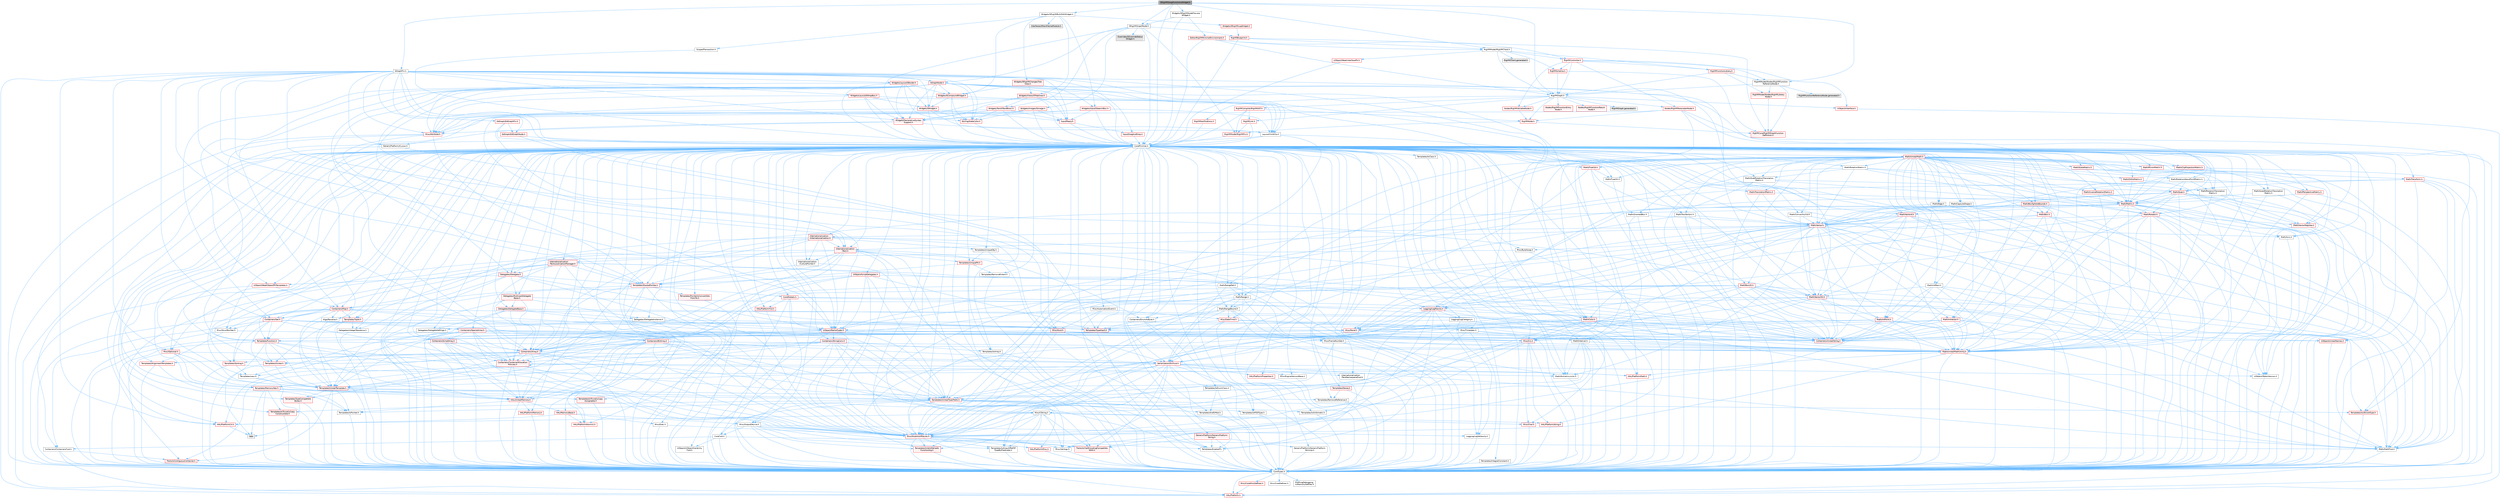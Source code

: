 digraph "SRigVMSwapFunctionsWidget.h"
{
 // INTERACTIVE_SVG=YES
 // LATEX_PDF_SIZE
  bgcolor="transparent";
  edge [fontname=Helvetica,fontsize=10,labelfontname=Helvetica,labelfontsize=10];
  node [fontname=Helvetica,fontsize=10,shape=box,height=0.2,width=0.4];
  Node1 [id="Node000001",label="SRigVMSwapFunctionsWidget.h",height=0.2,width=0.4,color="gray40", fillcolor="grey60", style="filled", fontcolor="black",tooltip=" "];
  Node1 -> Node2 [id="edge1_Node000001_Node000002",color="steelblue1",style="solid",tooltip=" "];
  Node2 [id="Node000002",label="CoreMinimal.h",height=0.2,width=0.4,color="grey40", fillcolor="white", style="filled",URL="$d7/d67/CoreMinimal_8h.html",tooltip=" "];
  Node2 -> Node3 [id="edge2_Node000002_Node000003",color="steelblue1",style="solid",tooltip=" "];
  Node3 [id="Node000003",label="CoreTypes.h",height=0.2,width=0.4,color="grey40", fillcolor="white", style="filled",URL="$dc/dec/CoreTypes_8h.html",tooltip=" "];
  Node3 -> Node4 [id="edge3_Node000003_Node000004",color="steelblue1",style="solid",tooltip=" "];
  Node4 [id="Node000004",label="HAL/Platform.h",height=0.2,width=0.4,color="red", fillcolor="#FFF0F0", style="filled",URL="$d9/dd0/Platform_8h.html",tooltip=" "];
  Node3 -> Node14 [id="edge4_Node000003_Node000014",color="steelblue1",style="solid",tooltip=" "];
  Node14 [id="Node000014",label="ProfilingDebugging\l/UMemoryDefines.h",height=0.2,width=0.4,color="grey40", fillcolor="white", style="filled",URL="$d2/da2/UMemoryDefines_8h.html",tooltip=" "];
  Node3 -> Node15 [id="edge5_Node000003_Node000015",color="steelblue1",style="solid",tooltip=" "];
  Node15 [id="Node000015",label="Misc/CoreMiscDefines.h",height=0.2,width=0.4,color="red", fillcolor="#FFF0F0", style="filled",URL="$da/d38/CoreMiscDefines_8h.html",tooltip=" "];
  Node15 -> Node4 [id="edge6_Node000015_Node000004",color="steelblue1",style="solid",tooltip=" "];
  Node3 -> Node16 [id="edge7_Node000003_Node000016",color="steelblue1",style="solid",tooltip=" "];
  Node16 [id="Node000016",label="Misc/CoreDefines.h",height=0.2,width=0.4,color="grey40", fillcolor="white", style="filled",URL="$d3/dd2/CoreDefines_8h.html",tooltip=" "];
  Node2 -> Node17 [id="edge8_Node000002_Node000017",color="steelblue1",style="solid",tooltip=" "];
  Node17 [id="Node000017",label="CoreFwd.h",height=0.2,width=0.4,color="grey40", fillcolor="white", style="filled",URL="$d1/d1e/CoreFwd_8h.html",tooltip=" "];
  Node17 -> Node3 [id="edge9_Node000017_Node000003",color="steelblue1",style="solid",tooltip=" "];
  Node17 -> Node18 [id="edge10_Node000017_Node000018",color="steelblue1",style="solid",tooltip=" "];
  Node18 [id="Node000018",label="Containers/ContainersFwd.h",height=0.2,width=0.4,color="grey40", fillcolor="white", style="filled",URL="$d4/d0a/ContainersFwd_8h.html",tooltip=" "];
  Node18 -> Node4 [id="edge11_Node000018_Node000004",color="steelblue1",style="solid",tooltip=" "];
  Node18 -> Node3 [id="edge12_Node000018_Node000003",color="steelblue1",style="solid",tooltip=" "];
  Node18 -> Node19 [id="edge13_Node000018_Node000019",color="steelblue1",style="solid",tooltip=" "];
  Node19 [id="Node000019",label="Traits/IsContiguousContainer.h",height=0.2,width=0.4,color="red", fillcolor="#FFF0F0", style="filled",URL="$d5/d3c/IsContiguousContainer_8h.html",tooltip=" "];
  Node19 -> Node3 [id="edge14_Node000019_Node000003",color="steelblue1",style="solid",tooltip=" "];
  Node17 -> Node22 [id="edge15_Node000017_Node000022",color="steelblue1",style="solid",tooltip=" "];
  Node22 [id="Node000022",label="Math/MathFwd.h",height=0.2,width=0.4,color="grey40", fillcolor="white", style="filled",URL="$d2/d10/MathFwd_8h.html",tooltip=" "];
  Node22 -> Node4 [id="edge16_Node000022_Node000004",color="steelblue1",style="solid",tooltip=" "];
  Node17 -> Node23 [id="edge17_Node000017_Node000023",color="steelblue1",style="solid",tooltip=" "];
  Node23 [id="Node000023",label="UObject/UObjectHierarchy\lFwd.h",height=0.2,width=0.4,color="grey40", fillcolor="white", style="filled",URL="$d3/d13/UObjectHierarchyFwd_8h.html",tooltip=" "];
  Node2 -> Node23 [id="edge18_Node000002_Node000023",color="steelblue1",style="solid",tooltip=" "];
  Node2 -> Node18 [id="edge19_Node000002_Node000018",color="steelblue1",style="solid",tooltip=" "];
  Node2 -> Node24 [id="edge20_Node000002_Node000024",color="steelblue1",style="solid",tooltip=" "];
  Node24 [id="Node000024",label="Misc/VarArgs.h",height=0.2,width=0.4,color="grey40", fillcolor="white", style="filled",URL="$d5/d6f/VarArgs_8h.html",tooltip=" "];
  Node24 -> Node3 [id="edge21_Node000024_Node000003",color="steelblue1",style="solid",tooltip=" "];
  Node2 -> Node25 [id="edge22_Node000002_Node000025",color="steelblue1",style="solid",tooltip=" "];
  Node25 [id="Node000025",label="Logging/LogVerbosity.h",height=0.2,width=0.4,color="grey40", fillcolor="white", style="filled",URL="$d2/d8f/LogVerbosity_8h.html",tooltip=" "];
  Node25 -> Node3 [id="edge23_Node000025_Node000003",color="steelblue1",style="solid",tooltip=" "];
  Node2 -> Node26 [id="edge24_Node000002_Node000026",color="steelblue1",style="solid",tooltip=" "];
  Node26 [id="Node000026",label="Misc/OutputDevice.h",height=0.2,width=0.4,color="grey40", fillcolor="white", style="filled",URL="$d7/d32/OutputDevice_8h.html",tooltip=" "];
  Node26 -> Node17 [id="edge25_Node000026_Node000017",color="steelblue1",style="solid",tooltip=" "];
  Node26 -> Node3 [id="edge26_Node000026_Node000003",color="steelblue1",style="solid",tooltip=" "];
  Node26 -> Node25 [id="edge27_Node000026_Node000025",color="steelblue1",style="solid",tooltip=" "];
  Node26 -> Node24 [id="edge28_Node000026_Node000024",color="steelblue1",style="solid",tooltip=" "];
  Node26 -> Node27 [id="edge29_Node000026_Node000027",color="steelblue1",style="solid",tooltip=" "];
  Node27 [id="Node000027",label="Templates/IsArrayOrRefOf\lTypeByPredicate.h",height=0.2,width=0.4,color="grey40", fillcolor="white", style="filled",URL="$d6/da1/IsArrayOrRefOfTypeByPredicate_8h.html",tooltip=" "];
  Node27 -> Node3 [id="edge30_Node000027_Node000003",color="steelblue1",style="solid",tooltip=" "];
  Node26 -> Node28 [id="edge31_Node000026_Node000028",color="steelblue1",style="solid",tooltip=" "];
  Node28 [id="Node000028",label="Templates/IsValidVariadic\lFunctionArg.h",height=0.2,width=0.4,color="red", fillcolor="#FFF0F0", style="filled",URL="$d0/dc8/IsValidVariadicFunctionArg_8h.html",tooltip=" "];
  Node28 -> Node3 [id="edge32_Node000028_Node000003",color="steelblue1",style="solid",tooltip=" "];
  Node26 -> Node30 [id="edge33_Node000026_Node000030",color="steelblue1",style="solid",tooltip=" "];
  Node30 [id="Node000030",label="Traits/IsCharEncodingCompatible\lWith.h",height=0.2,width=0.4,color="red", fillcolor="#FFF0F0", style="filled",URL="$df/dd1/IsCharEncodingCompatibleWith_8h.html",tooltip=" "];
  Node2 -> Node32 [id="edge34_Node000002_Node000032",color="steelblue1",style="solid",tooltip=" "];
  Node32 [id="Node000032",label="HAL/PlatformCrt.h",height=0.2,width=0.4,color="red", fillcolor="#FFF0F0", style="filled",URL="$d8/d75/PlatformCrt_8h.html",tooltip=" "];
  Node32 -> Node33 [id="edge35_Node000032_Node000033",color="steelblue1",style="solid",tooltip=" "];
  Node33 [id="Node000033",label="new",height=0.2,width=0.4,color="grey60", fillcolor="#E0E0E0", style="filled",tooltip=" "];
  Node2 -> Node42 [id="edge36_Node000002_Node000042",color="steelblue1",style="solid",tooltip=" "];
  Node42 [id="Node000042",label="HAL/PlatformMisc.h",height=0.2,width=0.4,color="red", fillcolor="#FFF0F0", style="filled",URL="$d0/df5/PlatformMisc_8h.html",tooltip=" "];
  Node42 -> Node3 [id="edge37_Node000042_Node000003",color="steelblue1",style="solid",tooltip=" "];
  Node2 -> Node61 [id="edge38_Node000002_Node000061",color="steelblue1",style="solid",tooltip=" "];
  Node61 [id="Node000061",label="Misc/AssertionMacros.h",height=0.2,width=0.4,color="red", fillcolor="#FFF0F0", style="filled",URL="$d0/dfa/AssertionMacros_8h.html",tooltip=" "];
  Node61 -> Node3 [id="edge39_Node000061_Node000003",color="steelblue1",style="solid",tooltip=" "];
  Node61 -> Node4 [id="edge40_Node000061_Node000004",color="steelblue1",style="solid",tooltip=" "];
  Node61 -> Node42 [id="edge41_Node000061_Node000042",color="steelblue1",style="solid",tooltip=" "];
  Node61 -> Node62 [id="edge42_Node000061_Node000062",color="steelblue1",style="solid",tooltip=" "];
  Node62 [id="Node000062",label="Templates/EnableIf.h",height=0.2,width=0.4,color="grey40", fillcolor="white", style="filled",URL="$d7/d60/EnableIf_8h.html",tooltip=" "];
  Node62 -> Node3 [id="edge43_Node000062_Node000003",color="steelblue1",style="solid",tooltip=" "];
  Node61 -> Node27 [id="edge44_Node000061_Node000027",color="steelblue1",style="solid",tooltip=" "];
  Node61 -> Node28 [id="edge45_Node000061_Node000028",color="steelblue1",style="solid",tooltip=" "];
  Node61 -> Node30 [id="edge46_Node000061_Node000030",color="steelblue1",style="solid",tooltip=" "];
  Node61 -> Node24 [id="edge47_Node000061_Node000024",color="steelblue1",style="solid",tooltip=" "];
  Node2 -> Node70 [id="edge48_Node000002_Node000070",color="steelblue1",style="solid",tooltip=" "];
  Node70 [id="Node000070",label="Templates/IsPointer.h",height=0.2,width=0.4,color="grey40", fillcolor="white", style="filled",URL="$d7/d05/IsPointer_8h.html",tooltip=" "];
  Node70 -> Node3 [id="edge49_Node000070_Node000003",color="steelblue1",style="solid",tooltip=" "];
  Node2 -> Node71 [id="edge50_Node000002_Node000071",color="steelblue1",style="solid",tooltip=" "];
  Node71 [id="Node000071",label="HAL/PlatformMemory.h",height=0.2,width=0.4,color="red", fillcolor="#FFF0F0", style="filled",URL="$de/d68/PlatformMemory_8h.html",tooltip=" "];
  Node71 -> Node3 [id="edge51_Node000071_Node000003",color="steelblue1",style="solid",tooltip=" "];
  Node2 -> Node54 [id="edge52_Node000002_Node000054",color="steelblue1",style="solid",tooltip=" "];
  Node54 [id="Node000054",label="HAL/PlatformAtomics.h",height=0.2,width=0.4,color="red", fillcolor="#FFF0F0", style="filled",URL="$d3/d36/PlatformAtomics_8h.html",tooltip=" "];
  Node54 -> Node3 [id="edge53_Node000054_Node000003",color="steelblue1",style="solid",tooltip=" "];
  Node2 -> Node76 [id="edge54_Node000002_Node000076",color="steelblue1",style="solid",tooltip=" "];
  Node76 [id="Node000076",label="Misc/Exec.h",height=0.2,width=0.4,color="grey40", fillcolor="white", style="filled",URL="$de/ddb/Exec_8h.html",tooltip=" "];
  Node76 -> Node3 [id="edge55_Node000076_Node000003",color="steelblue1",style="solid",tooltip=" "];
  Node76 -> Node61 [id="edge56_Node000076_Node000061",color="steelblue1",style="solid",tooltip=" "];
  Node2 -> Node77 [id="edge57_Node000002_Node000077",color="steelblue1",style="solid",tooltip=" "];
  Node77 [id="Node000077",label="HAL/MemoryBase.h",height=0.2,width=0.4,color="red", fillcolor="#FFF0F0", style="filled",URL="$d6/d9f/MemoryBase_8h.html",tooltip=" "];
  Node77 -> Node3 [id="edge58_Node000077_Node000003",color="steelblue1",style="solid",tooltip=" "];
  Node77 -> Node54 [id="edge59_Node000077_Node000054",color="steelblue1",style="solid",tooltip=" "];
  Node77 -> Node32 [id="edge60_Node000077_Node000032",color="steelblue1",style="solid",tooltip=" "];
  Node77 -> Node76 [id="edge61_Node000077_Node000076",color="steelblue1",style="solid",tooltip=" "];
  Node77 -> Node26 [id="edge62_Node000077_Node000026",color="steelblue1",style="solid",tooltip=" "];
  Node2 -> Node87 [id="edge63_Node000002_Node000087",color="steelblue1",style="solid",tooltip=" "];
  Node87 [id="Node000087",label="HAL/UnrealMemory.h",height=0.2,width=0.4,color="red", fillcolor="#FFF0F0", style="filled",URL="$d9/d96/UnrealMemory_8h.html",tooltip=" "];
  Node87 -> Node3 [id="edge64_Node000087_Node000003",color="steelblue1",style="solid",tooltip=" "];
  Node87 -> Node77 [id="edge65_Node000087_Node000077",color="steelblue1",style="solid",tooltip=" "];
  Node87 -> Node71 [id="edge66_Node000087_Node000071",color="steelblue1",style="solid",tooltip=" "];
  Node87 -> Node70 [id="edge67_Node000087_Node000070",color="steelblue1",style="solid",tooltip=" "];
  Node2 -> Node89 [id="edge68_Node000002_Node000089",color="steelblue1",style="solid",tooltip=" "];
  Node89 [id="Node000089",label="Templates/IsArithmetic.h",height=0.2,width=0.4,color="grey40", fillcolor="white", style="filled",URL="$d2/d5d/IsArithmetic_8h.html",tooltip=" "];
  Node89 -> Node3 [id="edge69_Node000089_Node000003",color="steelblue1",style="solid",tooltip=" "];
  Node2 -> Node83 [id="edge70_Node000002_Node000083",color="steelblue1",style="solid",tooltip=" "];
  Node83 [id="Node000083",label="Templates/AndOrNot.h",height=0.2,width=0.4,color="grey40", fillcolor="white", style="filled",URL="$db/d0a/AndOrNot_8h.html",tooltip=" "];
  Node83 -> Node3 [id="edge71_Node000083_Node000003",color="steelblue1",style="solid",tooltip=" "];
  Node2 -> Node90 [id="edge72_Node000002_Node000090",color="steelblue1",style="solid",tooltip=" "];
  Node90 [id="Node000090",label="Templates/IsPODType.h",height=0.2,width=0.4,color="grey40", fillcolor="white", style="filled",URL="$d7/db1/IsPODType_8h.html",tooltip=" "];
  Node90 -> Node3 [id="edge73_Node000090_Node000003",color="steelblue1",style="solid",tooltip=" "];
  Node2 -> Node91 [id="edge74_Node000002_Node000091",color="steelblue1",style="solid",tooltip=" "];
  Node91 [id="Node000091",label="Templates/IsUECoreType.h",height=0.2,width=0.4,color="red", fillcolor="#FFF0F0", style="filled",URL="$d1/db8/IsUECoreType_8h.html",tooltip=" "];
  Node91 -> Node3 [id="edge75_Node000091_Node000003",color="steelblue1",style="solid",tooltip=" "];
  Node2 -> Node84 [id="edge76_Node000002_Node000084",color="steelblue1",style="solid",tooltip=" "];
  Node84 [id="Node000084",label="Templates/IsTriviallyCopy\lConstructible.h",height=0.2,width=0.4,color="red", fillcolor="#FFF0F0", style="filled",URL="$d3/d78/IsTriviallyCopyConstructible_8h.html",tooltip=" "];
  Node84 -> Node3 [id="edge77_Node000084_Node000003",color="steelblue1",style="solid",tooltip=" "];
  Node2 -> Node92 [id="edge78_Node000002_Node000092",color="steelblue1",style="solid",tooltip=" "];
  Node92 [id="Node000092",label="Templates/UnrealTypeTraits.h",height=0.2,width=0.4,color="red", fillcolor="#FFF0F0", style="filled",URL="$d2/d2d/UnrealTypeTraits_8h.html",tooltip=" "];
  Node92 -> Node3 [id="edge79_Node000092_Node000003",color="steelblue1",style="solid",tooltip=" "];
  Node92 -> Node70 [id="edge80_Node000092_Node000070",color="steelblue1",style="solid",tooltip=" "];
  Node92 -> Node61 [id="edge81_Node000092_Node000061",color="steelblue1",style="solid",tooltip=" "];
  Node92 -> Node83 [id="edge82_Node000092_Node000083",color="steelblue1",style="solid",tooltip=" "];
  Node92 -> Node62 [id="edge83_Node000092_Node000062",color="steelblue1",style="solid",tooltip=" "];
  Node92 -> Node89 [id="edge84_Node000092_Node000089",color="steelblue1",style="solid",tooltip=" "];
  Node92 -> Node90 [id="edge85_Node000092_Node000090",color="steelblue1",style="solid",tooltip=" "];
  Node92 -> Node91 [id="edge86_Node000092_Node000091",color="steelblue1",style="solid",tooltip=" "];
  Node92 -> Node84 [id="edge87_Node000092_Node000084",color="steelblue1",style="solid",tooltip=" "];
  Node2 -> Node62 [id="edge88_Node000002_Node000062",color="steelblue1",style="solid",tooltip=" "];
  Node2 -> Node94 [id="edge89_Node000002_Node000094",color="steelblue1",style="solid",tooltip=" "];
  Node94 [id="Node000094",label="Templates/RemoveReference.h",height=0.2,width=0.4,color="grey40", fillcolor="white", style="filled",URL="$da/dbe/RemoveReference_8h.html",tooltip=" "];
  Node94 -> Node3 [id="edge90_Node000094_Node000003",color="steelblue1",style="solid",tooltip=" "];
  Node2 -> Node95 [id="edge91_Node000002_Node000095",color="steelblue1",style="solid",tooltip=" "];
  Node95 [id="Node000095",label="Templates/IntegralConstant.h",height=0.2,width=0.4,color="grey40", fillcolor="white", style="filled",URL="$db/d1b/IntegralConstant_8h.html",tooltip=" "];
  Node95 -> Node3 [id="edge92_Node000095_Node000003",color="steelblue1",style="solid",tooltip=" "];
  Node2 -> Node96 [id="edge93_Node000002_Node000096",color="steelblue1",style="solid",tooltip=" "];
  Node96 [id="Node000096",label="Templates/IsClass.h",height=0.2,width=0.4,color="grey40", fillcolor="white", style="filled",URL="$db/dcb/IsClass_8h.html",tooltip=" "];
  Node96 -> Node3 [id="edge94_Node000096_Node000003",color="steelblue1",style="solid",tooltip=" "];
  Node2 -> Node97 [id="edge95_Node000002_Node000097",color="steelblue1",style="solid",tooltip=" "];
  Node97 [id="Node000097",label="Templates/TypeCompatible\lBytes.h",height=0.2,width=0.4,color="red", fillcolor="#FFF0F0", style="filled",URL="$df/d0a/TypeCompatibleBytes_8h.html",tooltip=" "];
  Node97 -> Node3 [id="edge96_Node000097_Node000003",color="steelblue1",style="solid",tooltip=" "];
  Node97 -> Node33 [id="edge97_Node000097_Node000033",color="steelblue1",style="solid",tooltip=" "];
  Node2 -> Node19 [id="edge98_Node000002_Node000019",color="steelblue1",style="solid",tooltip=" "];
  Node2 -> Node98 [id="edge99_Node000002_Node000098",color="steelblue1",style="solid",tooltip=" "];
  Node98 [id="Node000098",label="Templates/UnrealTemplate.h",height=0.2,width=0.4,color="red", fillcolor="#FFF0F0", style="filled",URL="$d4/d24/UnrealTemplate_8h.html",tooltip=" "];
  Node98 -> Node3 [id="edge100_Node000098_Node000003",color="steelblue1",style="solid",tooltip=" "];
  Node98 -> Node70 [id="edge101_Node000098_Node000070",color="steelblue1",style="solid",tooltip=" "];
  Node98 -> Node87 [id="edge102_Node000098_Node000087",color="steelblue1",style="solid",tooltip=" "];
  Node98 -> Node92 [id="edge103_Node000098_Node000092",color="steelblue1",style="solid",tooltip=" "];
  Node98 -> Node94 [id="edge104_Node000098_Node000094",color="steelblue1",style="solid",tooltip=" "];
  Node98 -> Node97 [id="edge105_Node000098_Node000097",color="steelblue1",style="solid",tooltip=" "];
  Node98 -> Node19 [id="edge106_Node000098_Node000019",color="steelblue1",style="solid",tooltip=" "];
  Node2 -> Node47 [id="edge107_Node000002_Node000047",color="steelblue1",style="solid",tooltip=" "];
  Node47 [id="Node000047",label="Math/NumericLimits.h",height=0.2,width=0.4,color="grey40", fillcolor="white", style="filled",URL="$df/d1b/NumericLimits_8h.html",tooltip=" "];
  Node47 -> Node3 [id="edge108_Node000047_Node000003",color="steelblue1",style="solid",tooltip=" "];
  Node2 -> Node102 [id="edge109_Node000002_Node000102",color="steelblue1",style="solid",tooltip=" "];
  Node102 [id="Node000102",label="HAL/PlatformMath.h",height=0.2,width=0.4,color="red", fillcolor="#FFF0F0", style="filled",URL="$dc/d53/PlatformMath_8h.html",tooltip=" "];
  Node102 -> Node3 [id="edge110_Node000102_Node000003",color="steelblue1",style="solid",tooltip=" "];
  Node2 -> Node85 [id="edge111_Node000002_Node000085",color="steelblue1",style="solid",tooltip=" "];
  Node85 [id="Node000085",label="Templates/IsTriviallyCopy\lAssignable.h",height=0.2,width=0.4,color="red", fillcolor="#FFF0F0", style="filled",URL="$d2/df2/IsTriviallyCopyAssignable_8h.html",tooltip=" "];
  Node85 -> Node3 [id="edge112_Node000085_Node000003",color="steelblue1",style="solid",tooltip=" "];
  Node2 -> Node110 [id="edge113_Node000002_Node000110",color="steelblue1",style="solid",tooltip=" "];
  Node110 [id="Node000110",label="Templates/MemoryOps.h",height=0.2,width=0.4,color="red", fillcolor="#FFF0F0", style="filled",URL="$db/dea/MemoryOps_8h.html",tooltip=" "];
  Node110 -> Node3 [id="edge114_Node000110_Node000003",color="steelblue1",style="solid",tooltip=" "];
  Node110 -> Node87 [id="edge115_Node000110_Node000087",color="steelblue1",style="solid",tooltip=" "];
  Node110 -> Node85 [id="edge116_Node000110_Node000085",color="steelblue1",style="solid",tooltip=" "];
  Node110 -> Node84 [id="edge117_Node000110_Node000084",color="steelblue1",style="solid",tooltip=" "];
  Node110 -> Node92 [id="edge118_Node000110_Node000092",color="steelblue1",style="solid",tooltip=" "];
  Node110 -> Node33 [id="edge119_Node000110_Node000033",color="steelblue1",style="solid",tooltip=" "];
  Node2 -> Node111 [id="edge120_Node000002_Node000111",color="steelblue1",style="solid",tooltip=" "];
  Node111 [id="Node000111",label="Containers/ContainerAllocation\lPolicies.h",height=0.2,width=0.4,color="red", fillcolor="#FFF0F0", style="filled",URL="$d7/dff/ContainerAllocationPolicies_8h.html",tooltip=" "];
  Node111 -> Node3 [id="edge121_Node000111_Node000003",color="steelblue1",style="solid",tooltip=" "];
  Node111 -> Node111 [id="edge122_Node000111_Node000111",color="steelblue1",style="solid",tooltip=" "];
  Node111 -> Node102 [id="edge123_Node000111_Node000102",color="steelblue1",style="solid",tooltip=" "];
  Node111 -> Node87 [id="edge124_Node000111_Node000087",color="steelblue1",style="solid",tooltip=" "];
  Node111 -> Node47 [id="edge125_Node000111_Node000047",color="steelblue1",style="solid",tooltip=" "];
  Node111 -> Node61 [id="edge126_Node000111_Node000061",color="steelblue1",style="solid",tooltip=" "];
  Node111 -> Node110 [id="edge127_Node000111_Node000110",color="steelblue1",style="solid",tooltip=" "];
  Node111 -> Node97 [id="edge128_Node000111_Node000097",color="steelblue1",style="solid",tooltip=" "];
  Node2 -> Node114 [id="edge129_Node000002_Node000114",color="steelblue1",style="solid",tooltip=" "];
  Node114 [id="Node000114",label="Templates/IsEnumClass.h",height=0.2,width=0.4,color="grey40", fillcolor="white", style="filled",URL="$d7/d15/IsEnumClass_8h.html",tooltip=" "];
  Node114 -> Node3 [id="edge130_Node000114_Node000003",color="steelblue1",style="solid",tooltip=" "];
  Node114 -> Node83 [id="edge131_Node000114_Node000083",color="steelblue1",style="solid",tooltip=" "];
  Node2 -> Node115 [id="edge132_Node000002_Node000115",color="steelblue1",style="solid",tooltip=" "];
  Node115 [id="Node000115",label="HAL/PlatformProperties.h",height=0.2,width=0.4,color="red", fillcolor="#FFF0F0", style="filled",URL="$d9/db0/PlatformProperties_8h.html",tooltip=" "];
  Node115 -> Node3 [id="edge133_Node000115_Node000003",color="steelblue1",style="solid",tooltip=" "];
  Node2 -> Node118 [id="edge134_Node000002_Node000118",color="steelblue1",style="solid",tooltip=" "];
  Node118 [id="Node000118",label="Misc/EngineVersionBase.h",height=0.2,width=0.4,color="grey40", fillcolor="white", style="filled",URL="$d5/d2b/EngineVersionBase_8h.html",tooltip=" "];
  Node118 -> Node3 [id="edge135_Node000118_Node000003",color="steelblue1",style="solid",tooltip=" "];
  Node2 -> Node119 [id="edge136_Node000002_Node000119",color="steelblue1",style="solid",tooltip=" "];
  Node119 [id="Node000119",label="Internationalization\l/TextNamespaceFwd.h",height=0.2,width=0.4,color="grey40", fillcolor="white", style="filled",URL="$d8/d97/TextNamespaceFwd_8h.html",tooltip=" "];
  Node119 -> Node3 [id="edge137_Node000119_Node000003",color="steelblue1",style="solid",tooltip=" "];
  Node2 -> Node120 [id="edge138_Node000002_Node000120",color="steelblue1",style="solid",tooltip=" "];
  Node120 [id="Node000120",label="Serialization/Archive.h",height=0.2,width=0.4,color="red", fillcolor="#FFF0F0", style="filled",URL="$d7/d3b/Archive_8h.html",tooltip=" "];
  Node120 -> Node17 [id="edge139_Node000120_Node000017",color="steelblue1",style="solid",tooltip=" "];
  Node120 -> Node3 [id="edge140_Node000120_Node000003",color="steelblue1",style="solid",tooltip=" "];
  Node120 -> Node115 [id="edge141_Node000120_Node000115",color="steelblue1",style="solid",tooltip=" "];
  Node120 -> Node119 [id="edge142_Node000120_Node000119",color="steelblue1",style="solid",tooltip=" "];
  Node120 -> Node22 [id="edge143_Node000120_Node000022",color="steelblue1",style="solid",tooltip=" "];
  Node120 -> Node61 [id="edge144_Node000120_Node000061",color="steelblue1",style="solid",tooltip=" "];
  Node120 -> Node118 [id="edge145_Node000120_Node000118",color="steelblue1",style="solid",tooltip=" "];
  Node120 -> Node24 [id="edge146_Node000120_Node000024",color="steelblue1",style="solid",tooltip=" "];
  Node120 -> Node62 [id="edge147_Node000120_Node000062",color="steelblue1",style="solid",tooltip=" "];
  Node120 -> Node27 [id="edge148_Node000120_Node000027",color="steelblue1",style="solid",tooltip=" "];
  Node120 -> Node114 [id="edge149_Node000120_Node000114",color="steelblue1",style="solid",tooltip=" "];
  Node120 -> Node28 [id="edge150_Node000120_Node000028",color="steelblue1",style="solid",tooltip=" "];
  Node120 -> Node98 [id="edge151_Node000120_Node000098",color="steelblue1",style="solid",tooltip=" "];
  Node120 -> Node30 [id="edge152_Node000120_Node000030",color="steelblue1",style="solid",tooltip=" "];
  Node120 -> Node123 [id="edge153_Node000120_Node000123",color="steelblue1",style="solid",tooltip=" "];
  Node123 [id="Node000123",label="UObject/ObjectVersion.h",height=0.2,width=0.4,color="grey40", fillcolor="white", style="filled",URL="$da/d63/ObjectVersion_8h.html",tooltip=" "];
  Node123 -> Node3 [id="edge154_Node000123_Node000003",color="steelblue1",style="solid",tooltip=" "];
  Node2 -> Node124 [id="edge155_Node000002_Node000124",color="steelblue1",style="solid",tooltip=" "];
  Node124 [id="Node000124",label="Templates/Less.h",height=0.2,width=0.4,color="grey40", fillcolor="white", style="filled",URL="$de/dc8/Less_8h.html",tooltip=" "];
  Node124 -> Node3 [id="edge156_Node000124_Node000003",color="steelblue1",style="solid",tooltip=" "];
  Node124 -> Node98 [id="edge157_Node000124_Node000098",color="steelblue1",style="solid",tooltip=" "];
  Node2 -> Node125 [id="edge158_Node000002_Node000125",color="steelblue1",style="solid",tooltip=" "];
  Node125 [id="Node000125",label="Templates/Sorting.h",height=0.2,width=0.4,color="red", fillcolor="#FFF0F0", style="filled",URL="$d3/d9e/Sorting_8h.html",tooltip=" "];
  Node125 -> Node3 [id="edge159_Node000125_Node000003",color="steelblue1",style="solid",tooltip=" "];
  Node125 -> Node102 [id="edge160_Node000125_Node000102",color="steelblue1",style="solid",tooltip=" "];
  Node125 -> Node124 [id="edge161_Node000125_Node000124",color="steelblue1",style="solid",tooltip=" "];
  Node2 -> Node136 [id="edge162_Node000002_Node000136",color="steelblue1",style="solid",tooltip=" "];
  Node136 [id="Node000136",label="Misc/Char.h",height=0.2,width=0.4,color="red", fillcolor="#FFF0F0", style="filled",URL="$d0/d58/Char_8h.html",tooltip=" "];
  Node136 -> Node3 [id="edge163_Node000136_Node000003",color="steelblue1",style="solid",tooltip=" "];
  Node2 -> Node139 [id="edge164_Node000002_Node000139",color="steelblue1",style="solid",tooltip=" "];
  Node139 [id="Node000139",label="GenericPlatform/GenericPlatform\lStricmp.h",height=0.2,width=0.4,color="grey40", fillcolor="white", style="filled",URL="$d2/d86/GenericPlatformStricmp_8h.html",tooltip=" "];
  Node139 -> Node3 [id="edge165_Node000139_Node000003",color="steelblue1",style="solid",tooltip=" "];
  Node2 -> Node140 [id="edge166_Node000002_Node000140",color="steelblue1",style="solid",tooltip=" "];
  Node140 [id="Node000140",label="GenericPlatform/GenericPlatform\lString.h",height=0.2,width=0.4,color="red", fillcolor="#FFF0F0", style="filled",URL="$dd/d20/GenericPlatformString_8h.html",tooltip=" "];
  Node140 -> Node3 [id="edge167_Node000140_Node000003",color="steelblue1",style="solid",tooltip=" "];
  Node140 -> Node139 [id="edge168_Node000140_Node000139",color="steelblue1",style="solid",tooltip=" "];
  Node140 -> Node62 [id="edge169_Node000140_Node000062",color="steelblue1",style="solid",tooltip=" "];
  Node140 -> Node30 [id="edge170_Node000140_Node000030",color="steelblue1",style="solid",tooltip=" "];
  Node2 -> Node73 [id="edge171_Node000002_Node000073",color="steelblue1",style="solid",tooltip=" "];
  Node73 [id="Node000073",label="HAL/PlatformString.h",height=0.2,width=0.4,color="red", fillcolor="#FFF0F0", style="filled",URL="$db/db5/PlatformString_8h.html",tooltip=" "];
  Node73 -> Node3 [id="edge172_Node000073_Node000003",color="steelblue1",style="solid",tooltip=" "];
  Node2 -> Node143 [id="edge173_Node000002_Node000143",color="steelblue1",style="solid",tooltip=" "];
  Node143 [id="Node000143",label="Misc/CString.h",height=0.2,width=0.4,color="grey40", fillcolor="white", style="filled",URL="$d2/d49/CString_8h.html",tooltip=" "];
  Node143 -> Node3 [id="edge174_Node000143_Node000003",color="steelblue1",style="solid",tooltip=" "];
  Node143 -> Node32 [id="edge175_Node000143_Node000032",color="steelblue1",style="solid",tooltip=" "];
  Node143 -> Node73 [id="edge176_Node000143_Node000073",color="steelblue1",style="solid",tooltip=" "];
  Node143 -> Node61 [id="edge177_Node000143_Node000061",color="steelblue1",style="solid",tooltip=" "];
  Node143 -> Node136 [id="edge178_Node000143_Node000136",color="steelblue1",style="solid",tooltip=" "];
  Node143 -> Node24 [id="edge179_Node000143_Node000024",color="steelblue1",style="solid",tooltip=" "];
  Node143 -> Node27 [id="edge180_Node000143_Node000027",color="steelblue1",style="solid",tooltip=" "];
  Node143 -> Node28 [id="edge181_Node000143_Node000028",color="steelblue1",style="solid",tooltip=" "];
  Node143 -> Node30 [id="edge182_Node000143_Node000030",color="steelblue1",style="solid",tooltip=" "];
  Node2 -> Node144 [id="edge183_Node000002_Node000144",color="steelblue1",style="solid",tooltip=" "];
  Node144 [id="Node000144",label="Misc/Crc.h",height=0.2,width=0.4,color="red", fillcolor="#FFF0F0", style="filled",URL="$d4/dd2/Crc_8h.html",tooltip=" "];
  Node144 -> Node3 [id="edge184_Node000144_Node000003",color="steelblue1",style="solid",tooltip=" "];
  Node144 -> Node73 [id="edge185_Node000144_Node000073",color="steelblue1",style="solid",tooltip=" "];
  Node144 -> Node61 [id="edge186_Node000144_Node000061",color="steelblue1",style="solid",tooltip=" "];
  Node144 -> Node143 [id="edge187_Node000144_Node000143",color="steelblue1",style="solid",tooltip=" "];
  Node144 -> Node136 [id="edge188_Node000144_Node000136",color="steelblue1",style="solid",tooltip=" "];
  Node144 -> Node92 [id="edge189_Node000144_Node000092",color="steelblue1",style="solid",tooltip=" "];
  Node2 -> Node135 [id="edge190_Node000002_Node000135",color="steelblue1",style="solid",tooltip=" "];
  Node135 [id="Node000135",label="Math/UnrealMathUtility.h",height=0.2,width=0.4,color="red", fillcolor="#FFF0F0", style="filled",URL="$db/db8/UnrealMathUtility_8h.html",tooltip=" "];
  Node135 -> Node3 [id="edge191_Node000135_Node000003",color="steelblue1",style="solid",tooltip=" "];
  Node135 -> Node61 [id="edge192_Node000135_Node000061",color="steelblue1",style="solid",tooltip=" "];
  Node135 -> Node102 [id="edge193_Node000135_Node000102",color="steelblue1",style="solid",tooltip=" "];
  Node135 -> Node22 [id="edge194_Node000135_Node000022",color="steelblue1",style="solid",tooltip=" "];
  Node2 -> Node145 [id="edge195_Node000002_Node000145",color="steelblue1",style="solid",tooltip=" "];
  Node145 [id="Node000145",label="Containers/UnrealString.h",height=0.2,width=0.4,color="red", fillcolor="#FFF0F0", style="filled",URL="$d5/dba/UnrealString_8h.html",tooltip=" "];
  Node2 -> Node149 [id="edge196_Node000002_Node000149",color="steelblue1",style="solid",tooltip=" "];
  Node149 [id="Node000149",label="Containers/Array.h",height=0.2,width=0.4,color="red", fillcolor="#FFF0F0", style="filled",URL="$df/dd0/Array_8h.html",tooltip=" "];
  Node149 -> Node3 [id="edge197_Node000149_Node000003",color="steelblue1",style="solid",tooltip=" "];
  Node149 -> Node61 [id="edge198_Node000149_Node000061",color="steelblue1",style="solid",tooltip=" "];
  Node149 -> Node87 [id="edge199_Node000149_Node000087",color="steelblue1",style="solid",tooltip=" "];
  Node149 -> Node92 [id="edge200_Node000149_Node000092",color="steelblue1",style="solid",tooltip=" "];
  Node149 -> Node98 [id="edge201_Node000149_Node000098",color="steelblue1",style="solid",tooltip=" "];
  Node149 -> Node111 [id="edge202_Node000149_Node000111",color="steelblue1",style="solid",tooltip=" "];
  Node149 -> Node120 [id="edge203_Node000149_Node000120",color="steelblue1",style="solid",tooltip=" "];
  Node149 -> Node128 [id="edge204_Node000149_Node000128",color="steelblue1",style="solid",tooltip=" "];
  Node128 [id="Node000128",label="Templates/Invoke.h",height=0.2,width=0.4,color="red", fillcolor="#FFF0F0", style="filled",URL="$d7/deb/Invoke_8h.html",tooltip=" "];
  Node128 -> Node3 [id="edge205_Node000128_Node000003",color="steelblue1",style="solid",tooltip=" "];
  Node128 -> Node98 [id="edge206_Node000128_Node000098",color="steelblue1",style="solid",tooltip=" "];
  Node149 -> Node124 [id="edge207_Node000149_Node000124",color="steelblue1",style="solid",tooltip=" "];
  Node149 -> Node125 [id="edge208_Node000149_Node000125",color="steelblue1",style="solid",tooltip=" "];
  Node149 -> Node172 [id="edge209_Node000149_Node000172",color="steelblue1",style="solid",tooltip=" "];
  Node172 [id="Node000172",label="Templates/AlignmentTemplates.h",height=0.2,width=0.4,color="red", fillcolor="#FFF0F0", style="filled",URL="$dd/d32/AlignmentTemplates_8h.html",tooltip=" "];
  Node172 -> Node3 [id="edge210_Node000172_Node000003",color="steelblue1",style="solid",tooltip=" "];
  Node172 -> Node70 [id="edge211_Node000172_Node000070",color="steelblue1",style="solid",tooltip=" "];
  Node2 -> Node173 [id="edge212_Node000002_Node000173",color="steelblue1",style="solid",tooltip=" "];
  Node173 [id="Node000173",label="Misc/FrameNumber.h",height=0.2,width=0.4,color="grey40", fillcolor="white", style="filled",URL="$dd/dbd/FrameNumber_8h.html",tooltip=" "];
  Node173 -> Node3 [id="edge213_Node000173_Node000003",color="steelblue1",style="solid",tooltip=" "];
  Node173 -> Node47 [id="edge214_Node000173_Node000047",color="steelblue1",style="solid",tooltip=" "];
  Node173 -> Node135 [id="edge215_Node000173_Node000135",color="steelblue1",style="solid",tooltip=" "];
  Node173 -> Node62 [id="edge216_Node000173_Node000062",color="steelblue1",style="solid",tooltip=" "];
  Node173 -> Node92 [id="edge217_Node000173_Node000092",color="steelblue1",style="solid",tooltip=" "];
  Node2 -> Node174 [id="edge218_Node000002_Node000174",color="steelblue1",style="solid",tooltip=" "];
  Node174 [id="Node000174",label="Misc/Timespan.h",height=0.2,width=0.4,color="grey40", fillcolor="white", style="filled",URL="$da/dd9/Timespan_8h.html",tooltip=" "];
  Node174 -> Node3 [id="edge219_Node000174_Node000003",color="steelblue1",style="solid",tooltip=" "];
  Node174 -> Node175 [id="edge220_Node000174_Node000175",color="steelblue1",style="solid",tooltip=" "];
  Node175 [id="Node000175",label="Math/Interval.h",height=0.2,width=0.4,color="grey40", fillcolor="white", style="filled",URL="$d1/d55/Interval_8h.html",tooltip=" "];
  Node175 -> Node3 [id="edge221_Node000175_Node000003",color="steelblue1",style="solid",tooltip=" "];
  Node175 -> Node89 [id="edge222_Node000175_Node000089",color="steelblue1",style="solid",tooltip=" "];
  Node175 -> Node92 [id="edge223_Node000175_Node000092",color="steelblue1",style="solid",tooltip=" "];
  Node175 -> Node47 [id="edge224_Node000175_Node000047",color="steelblue1",style="solid",tooltip=" "];
  Node175 -> Node135 [id="edge225_Node000175_Node000135",color="steelblue1",style="solid",tooltip=" "];
  Node174 -> Node135 [id="edge226_Node000174_Node000135",color="steelblue1",style="solid",tooltip=" "];
  Node174 -> Node61 [id="edge227_Node000174_Node000061",color="steelblue1",style="solid",tooltip=" "];
  Node2 -> Node176 [id="edge228_Node000002_Node000176",color="steelblue1",style="solid",tooltip=" "];
  Node176 [id="Node000176",label="Containers/StringConv.h",height=0.2,width=0.4,color="red", fillcolor="#FFF0F0", style="filled",URL="$d3/ddf/StringConv_8h.html",tooltip=" "];
  Node176 -> Node3 [id="edge229_Node000176_Node000003",color="steelblue1",style="solid",tooltip=" "];
  Node176 -> Node61 [id="edge230_Node000176_Node000061",color="steelblue1",style="solid",tooltip=" "];
  Node176 -> Node111 [id="edge231_Node000176_Node000111",color="steelblue1",style="solid",tooltip=" "];
  Node176 -> Node149 [id="edge232_Node000176_Node000149",color="steelblue1",style="solid",tooltip=" "];
  Node176 -> Node143 [id="edge233_Node000176_Node000143",color="steelblue1",style="solid",tooltip=" "];
  Node176 -> Node177 [id="edge234_Node000176_Node000177",color="steelblue1",style="solid",tooltip=" "];
  Node177 [id="Node000177",label="Templates/IsArray.h",height=0.2,width=0.4,color="grey40", fillcolor="white", style="filled",URL="$d8/d8d/IsArray_8h.html",tooltip=" "];
  Node177 -> Node3 [id="edge235_Node000177_Node000003",color="steelblue1",style="solid",tooltip=" "];
  Node176 -> Node98 [id="edge236_Node000176_Node000098",color="steelblue1",style="solid",tooltip=" "];
  Node176 -> Node92 [id="edge237_Node000176_Node000092",color="steelblue1",style="solid",tooltip=" "];
  Node176 -> Node30 [id="edge238_Node000176_Node000030",color="steelblue1",style="solid",tooltip=" "];
  Node176 -> Node19 [id="edge239_Node000176_Node000019",color="steelblue1",style="solid",tooltip=" "];
  Node2 -> Node178 [id="edge240_Node000002_Node000178",color="steelblue1",style="solid",tooltip=" "];
  Node178 [id="Node000178",label="UObject/UnrealNames.h",height=0.2,width=0.4,color="red", fillcolor="#FFF0F0", style="filled",URL="$d8/db1/UnrealNames_8h.html",tooltip=" "];
  Node178 -> Node3 [id="edge241_Node000178_Node000003",color="steelblue1",style="solid",tooltip=" "];
  Node2 -> Node180 [id="edge242_Node000002_Node000180",color="steelblue1",style="solid",tooltip=" "];
  Node180 [id="Node000180",label="UObject/NameTypes.h",height=0.2,width=0.4,color="red", fillcolor="#FFF0F0", style="filled",URL="$d6/d35/NameTypes_8h.html",tooltip=" "];
  Node180 -> Node3 [id="edge243_Node000180_Node000003",color="steelblue1",style="solid",tooltip=" "];
  Node180 -> Node61 [id="edge244_Node000180_Node000061",color="steelblue1",style="solid",tooltip=" "];
  Node180 -> Node87 [id="edge245_Node000180_Node000087",color="steelblue1",style="solid",tooltip=" "];
  Node180 -> Node92 [id="edge246_Node000180_Node000092",color="steelblue1",style="solid",tooltip=" "];
  Node180 -> Node98 [id="edge247_Node000180_Node000098",color="steelblue1",style="solid",tooltip=" "];
  Node180 -> Node145 [id="edge248_Node000180_Node000145",color="steelblue1",style="solid",tooltip=" "];
  Node180 -> Node176 [id="edge249_Node000180_Node000176",color="steelblue1",style="solid",tooltip=" "];
  Node180 -> Node178 [id="edge250_Node000180_Node000178",color="steelblue1",style="solid",tooltip=" "];
  Node2 -> Node188 [id="edge251_Node000002_Node000188",color="steelblue1",style="solid",tooltip=" "];
  Node188 [id="Node000188",label="Misc/Parse.h",height=0.2,width=0.4,color="red", fillcolor="#FFF0F0", style="filled",URL="$dc/d71/Parse_8h.html",tooltip=" "];
  Node188 -> Node145 [id="edge252_Node000188_Node000145",color="steelblue1",style="solid",tooltip=" "];
  Node188 -> Node3 [id="edge253_Node000188_Node000003",color="steelblue1",style="solid",tooltip=" "];
  Node188 -> Node32 [id="edge254_Node000188_Node000032",color="steelblue1",style="solid",tooltip=" "];
  Node188 -> Node189 [id="edge255_Node000188_Node000189",color="steelblue1",style="solid",tooltip=" "];
  Node189 [id="Node000189",label="Templates/Function.h",height=0.2,width=0.4,color="red", fillcolor="#FFF0F0", style="filled",URL="$df/df5/Function_8h.html",tooltip=" "];
  Node189 -> Node3 [id="edge256_Node000189_Node000003",color="steelblue1",style="solid",tooltip=" "];
  Node189 -> Node61 [id="edge257_Node000189_Node000061",color="steelblue1",style="solid",tooltip=" "];
  Node189 -> Node87 [id="edge258_Node000189_Node000087",color="steelblue1",style="solid",tooltip=" "];
  Node189 -> Node92 [id="edge259_Node000189_Node000092",color="steelblue1",style="solid",tooltip=" "];
  Node189 -> Node128 [id="edge260_Node000189_Node000128",color="steelblue1",style="solid",tooltip=" "];
  Node189 -> Node98 [id="edge261_Node000189_Node000098",color="steelblue1",style="solid",tooltip=" "];
  Node189 -> Node135 [id="edge262_Node000189_Node000135",color="steelblue1",style="solid",tooltip=" "];
  Node189 -> Node33 [id="edge263_Node000189_Node000033",color="steelblue1",style="solid",tooltip=" "];
  Node2 -> Node172 [id="edge264_Node000002_Node000172",color="steelblue1",style="solid",tooltip=" "];
  Node2 -> Node191 [id="edge265_Node000002_Node000191",color="steelblue1",style="solid",tooltip=" "];
  Node191 [id="Node000191",label="Misc/StructBuilder.h",height=0.2,width=0.4,color="grey40", fillcolor="white", style="filled",URL="$d9/db3/StructBuilder_8h.html",tooltip=" "];
  Node191 -> Node3 [id="edge266_Node000191_Node000003",color="steelblue1",style="solid",tooltip=" "];
  Node191 -> Node135 [id="edge267_Node000191_Node000135",color="steelblue1",style="solid",tooltip=" "];
  Node191 -> Node172 [id="edge268_Node000191_Node000172",color="steelblue1",style="solid",tooltip=" "];
  Node2 -> Node104 [id="edge269_Node000002_Node000104",color="steelblue1",style="solid",tooltip=" "];
  Node104 [id="Node000104",label="Templates/Decay.h",height=0.2,width=0.4,color="red", fillcolor="#FFF0F0", style="filled",URL="$dd/d0f/Decay_8h.html",tooltip=" "];
  Node104 -> Node3 [id="edge270_Node000104_Node000003",color="steelblue1",style="solid",tooltip=" "];
  Node104 -> Node94 [id="edge271_Node000104_Node000094",color="steelblue1",style="solid",tooltip=" "];
  Node2 -> Node192 [id="edge272_Node000002_Node000192",color="steelblue1",style="solid",tooltip=" "];
  Node192 [id="Node000192",label="Templates/PointerIsConvertible\lFromTo.h",height=0.2,width=0.4,color="red", fillcolor="#FFF0F0", style="filled",URL="$d6/d65/PointerIsConvertibleFromTo_8h.html",tooltip=" "];
  Node192 -> Node3 [id="edge273_Node000192_Node000003",color="steelblue1",style="solid",tooltip=" "];
  Node2 -> Node128 [id="edge274_Node000002_Node000128",color="steelblue1",style="solid",tooltip=" "];
  Node2 -> Node189 [id="edge275_Node000002_Node000189",color="steelblue1",style="solid",tooltip=" "];
  Node2 -> Node161 [id="edge276_Node000002_Node000161",color="steelblue1",style="solid",tooltip=" "];
  Node161 [id="Node000161",label="Templates/TypeHash.h",height=0.2,width=0.4,color="red", fillcolor="#FFF0F0", style="filled",URL="$d1/d62/TypeHash_8h.html",tooltip=" "];
  Node161 -> Node3 [id="edge277_Node000161_Node000003",color="steelblue1",style="solid",tooltip=" "];
  Node161 -> Node144 [id="edge278_Node000161_Node000144",color="steelblue1",style="solid",tooltip=" "];
  Node2 -> Node193 [id="edge279_Node000002_Node000193",color="steelblue1",style="solid",tooltip=" "];
  Node193 [id="Node000193",label="Containers/ScriptArray.h",height=0.2,width=0.4,color="red", fillcolor="#FFF0F0", style="filled",URL="$dc/daf/ScriptArray_8h.html",tooltip=" "];
  Node193 -> Node3 [id="edge280_Node000193_Node000003",color="steelblue1",style="solid",tooltip=" "];
  Node193 -> Node61 [id="edge281_Node000193_Node000061",color="steelblue1",style="solid",tooltip=" "];
  Node193 -> Node87 [id="edge282_Node000193_Node000087",color="steelblue1",style="solid",tooltip=" "];
  Node193 -> Node111 [id="edge283_Node000193_Node000111",color="steelblue1",style="solid",tooltip=" "];
  Node193 -> Node149 [id="edge284_Node000193_Node000149",color="steelblue1",style="solid",tooltip=" "];
  Node2 -> Node194 [id="edge285_Node000002_Node000194",color="steelblue1",style="solid",tooltip=" "];
  Node194 [id="Node000194",label="Containers/BitArray.h",height=0.2,width=0.4,color="red", fillcolor="#FFF0F0", style="filled",URL="$d1/de4/BitArray_8h.html",tooltip=" "];
  Node194 -> Node111 [id="edge286_Node000194_Node000111",color="steelblue1",style="solid",tooltip=" "];
  Node194 -> Node3 [id="edge287_Node000194_Node000003",color="steelblue1",style="solid",tooltip=" "];
  Node194 -> Node54 [id="edge288_Node000194_Node000054",color="steelblue1",style="solid",tooltip=" "];
  Node194 -> Node87 [id="edge289_Node000194_Node000087",color="steelblue1",style="solid",tooltip=" "];
  Node194 -> Node135 [id="edge290_Node000194_Node000135",color="steelblue1",style="solid",tooltip=" "];
  Node194 -> Node61 [id="edge291_Node000194_Node000061",color="steelblue1",style="solid",tooltip=" "];
  Node194 -> Node120 [id="edge292_Node000194_Node000120",color="steelblue1",style="solid",tooltip=" "];
  Node194 -> Node62 [id="edge293_Node000194_Node000062",color="steelblue1",style="solid",tooltip=" "];
  Node194 -> Node128 [id="edge294_Node000194_Node000128",color="steelblue1",style="solid",tooltip=" "];
  Node194 -> Node98 [id="edge295_Node000194_Node000098",color="steelblue1",style="solid",tooltip=" "];
  Node194 -> Node92 [id="edge296_Node000194_Node000092",color="steelblue1",style="solid",tooltip=" "];
  Node2 -> Node195 [id="edge297_Node000002_Node000195",color="steelblue1",style="solid",tooltip=" "];
  Node195 [id="Node000195",label="Containers/SparseArray.h",height=0.2,width=0.4,color="red", fillcolor="#FFF0F0", style="filled",URL="$d5/dbf/SparseArray_8h.html",tooltip=" "];
  Node195 -> Node3 [id="edge298_Node000195_Node000003",color="steelblue1",style="solid",tooltip=" "];
  Node195 -> Node61 [id="edge299_Node000195_Node000061",color="steelblue1",style="solid",tooltip=" "];
  Node195 -> Node87 [id="edge300_Node000195_Node000087",color="steelblue1",style="solid",tooltip=" "];
  Node195 -> Node92 [id="edge301_Node000195_Node000092",color="steelblue1",style="solid",tooltip=" "];
  Node195 -> Node98 [id="edge302_Node000195_Node000098",color="steelblue1",style="solid",tooltip=" "];
  Node195 -> Node111 [id="edge303_Node000195_Node000111",color="steelblue1",style="solid",tooltip=" "];
  Node195 -> Node124 [id="edge304_Node000195_Node000124",color="steelblue1",style="solid",tooltip=" "];
  Node195 -> Node149 [id="edge305_Node000195_Node000149",color="steelblue1",style="solid",tooltip=" "];
  Node195 -> Node135 [id="edge306_Node000195_Node000135",color="steelblue1",style="solid",tooltip=" "];
  Node195 -> Node193 [id="edge307_Node000195_Node000193",color="steelblue1",style="solid",tooltip=" "];
  Node195 -> Node194 [id="edge308_Node000195_Node000194",color="steelblue1",style="solid",tooltip=" "];
  Node195 -> Node145 [id="edge309_Node000195_Node000145",color="steelblue1",style="solid",tooltip=" "];
  Node2 -> Node211 [id="edge310_Node000002_Node000211",color="steelblue1",style="solid",tooltip=" "];
  Node211 [id="Node000211",label="Containers/Set.h",height=0.2,width=0.4,color="red", fillcolor="#FFF0F0", style="filled",URL="$d4/d45/Set_8h.html",tooltip=" "];
  Node211 -> Node111 [id="edge311_Node000211_Node000111",color="steelblue1",style="solid",tooltip=" "];
  Node211 -> Node195 [id="edge312_Node000211_Node000195",color="steelblue1",style="solid",tooltip=" "];
  Node211 -> Node18 [id="edge313_Node000211_Node000018",color="steelblue1",style="solid",tooltip=" "];
  Node211 -> Node135 [id="edge314_Node000211_Node000135",color="steelblue1",style="solid",tooltip=" "];
  Node211 -> Node61 [id="edge315_Node000211_Node000061",color="steelblue1",style="solid",tooltip=" "];
  Node211 -> Node191 [id="edge316_Node000211_Node000191",color="steelblue1",style="solid",tooltip=" "];
  Node211 -> Node189 [id="edge317_Node000211_Node000189",color="steelblue1",style="solid",tooltip=" "];
  Node211 -> Node125 [id="edge318_Node000211_Node000125",color="steelblue1",style="solid",tooltip=" "];
  Node211 -> Node161 [id="edge319_Node000211_Node000161",color="steelblue1",style="solid",tooltip=" "];
  Node211 -> Node98 [id="edge320_Node000211_Node000098",color="steelblue1",style="solid",tooltip=" "];
  Node2 -> Node214 [id="edge321_Node000002_Node000214",color="steelblue1",style="solid",tooltip=" "];
  Node214 [id="Node000214",label="Algo/Reverse.h",height=0.2,width=0.4,color="grey40", fillcolor="white", style="filled",URL="$d5/d93/Reverse_8h.html",tooltip=" "];
  Node214 -> Node3 [id="edge322_Node000214_Node000003",color="steelblue1",style="solid",tooltip=" "];
  Node214 -> Node98 [id="edge323_Node000214_Node000098",color="steelblue1",style="solid",tooltip=" "];
  Node2 -> Node215 [id="edge324_Node000002_Node000215",color="steelblue1",style="solid",tooltip=" "];
  Node215 [id="Node000215",label="Containers/Map.h",height=0.2,width=0.4,color="red", fillcolor="#FFF0F0", style="filled",URL="$df/d79/Map_8h.html",tooltip=" "];
  Node215 -> Node3 [id="edge325_Node000215_Node000003",color="steelblue1",style="solid",tooltip=" "];
  Node215 -> Node214 [id="edge326_Node000215_Node000214",color="steelblue1",style="solid",tooltip=" "];
  Node215 -> Node211 [id="edge327_Node000215_Node000211",color="steelblue1",style="solid",tooltip=" "];
  Node215 -> Node145 [id="edge328_Node000215_Node000145",color="steelblue1",style="solid",tooltip=" "];
  Node215 -> Node61 [id="edge329_Node000215_Node000061",color="steelblue1",style="solid",tooltip=" "];
  Node215 -> Node191 [id="edge330_Node000215_Node000191",color="steelblue1",style="solid",tooltip=" "];
  Node215 -> Node189 [id="edge331_Node000215_Node000189",color="steelblue1",style="solid",tooltip=" "];
  Node215 -> Node125 [id="edge332_Node000215_Node000125",color="steelblue1",style="solid",tooltip=" "];
  Node215 -> Node216 [id="edge333_Node000215_Node000216",color="steelblue1",style="solid",tooltip=" "];
  Node216 [id="Node000216",label="Templates/Tuple.h",height=0.2,width=0.4,color="red", fillcolor="#FFF0F0", style="filled",URL="$d2/d4f/Tuple_8h.html",tooltip=" "];
  Node216 -> Node3 [id="edge334_Node000216_Node000003",color="steelblue1",style="solid",tooltip=" "];
  Node216 -> Node98 [id="edge335_Node000216_Node000098",color="steelblue1",style="solid",tooltip=" "];
  Node216 -> Node217 [id="edge336_Node000216_Node000217",color="steelblue1",style="solid",tooltip=" "];
  Node217 [id="Node000217",label="Delegates/IntegerSequence.h",height=0.2,width=0.4,color="grey40", fillcolor="white", style="filled",URL="$d2/dcc/IntegerSequence_8h.html",tooltip=" "];
  Node217 -> Node3 [id="edge337_Node000217_Node000003",color="steelblue1",style="solid",tooltip=" "];
  Node216 -> Node128 [id="edge338_Node000216_Node000128",color="steelblue1",style="solid",tooltip=" "];
  Node216 -> Node161 [id="edge339_Node000216_Node000161",color="steelblue1",style="solid",tooltip=" "];
  Node215 -> Node98 [id="edge340_Node000215_Node000098",color="steelblue1",style="solid",tooltip=" "];
  Node215 -> Node92 [id="edge341_Node000215_Node000092",color="steelblue1",style="solid",tooltip=" "];
  Node2 -> Node219 [id="edge342_Node000002_Node000219",color="steelblue1",style="solid",tooltip=" "];
  Node219 [id="Node000219",label="Math/IntPoint.h",height=0.2,width=0.4,color="red", fillcolor="#FFF0F0", style="filled",URL="$d3/df7/IntPoint_8h.html",tooltip=" "];
  Node219 -> Node3 [id="edge343_Node000219_Node000003",color="steelblue1",style="solid",tooltip=" "];
  Node219 -> Node61 [id="edge344_Node000219_Node000061",color="steelblue1",style="solid",tooltip=" "];
  Node219 -> Node188 [id="edge345_Node000219_Node000188",color="steelblue1",style="solid",tooltip=" "];
  Node219 -> Node22 [id="edge346_Node000219_Node000022",color="steelblue1",style="solid",tooltip=" "];
  Node219 -> Node135 [id="edge347_Node000219_Node000135",color="steelblue1",style="solid",tooltip=" "];
  Node219 -> Node145 [id="edge348_Node000219_Node000145",color="steelblue1",style="solid",tooltip=" "];
  Node219 -> Node161 [id="edge349_Node000219_Node000161",color="steelblue1",style="solid",tooltip=" "];
  Node2 -> Node221 [id="edge350_Node000002_Node000221",color="steelblue1",style="solid",tooltip=" "];
  Node221 [id="Node000221",label="Math/IntVector.h",height=0.2,width=0.4,color="red", fillcolor="#FFF0F0", style="filled",URL="$d7/d44/IntVector_8h.html",tooltip=" "];
  Node221 -> Node3 [id="edge351_Node000221_Node000003",color="steelblue1",style="solid",tooltip=" "];
  Node221 -> Node144 [id="edge352_Node000221_Node000144",color="steelblue1",style="solid",tooltip=" "];
  Node221 -> Node188 [id="edge353_Node000221_Node000188",color="steelblue1",style="solid",tooltip=" "];
  Node221 -> Node22 [id="edge354_Node000221_Node000022",color="steelblue1",style="solid",tooltip=" "];
  Node221 -> Node135 [id="edge355_Node000221_Node000135",color="steelblue1",style="solid",tooltip=" "];
  Node221 -> Node145 [id="edge356_Node000221_Node000145",color="steelblue1",style="solid",tooltip=" "];
  Node2 -> Node222 [id="edge357_Node000002_Node000222",color="steelblue1",style="solid",tooltip=" "];
  Node222 [id="Node000222",label="Logging/LogCategory.h",height=0.2,width=0.4,color="grey40", fillcolor="white", style="filled",URL="$d9/d36/LogCategory_8h.html",tooltip=" "];
  Node222 -> Node3 [id="edge358_Node000222_Node000003",color="steelblue1",style="solid",tooltip=" "];
  Node222 -> Node25 [id="edge359_Node000222_Node000025",color="steelblue1",style="solid",tooltip=" "];
  Node222 -> Node180 [id="edge360_Node000222_Node000180",color="steelblue1",style="solid",tooltip=" "];
  Node2 -> Node223 [id="edge361_Node000002_Node000223",color="steelblue1",style="solid",tooltip=" "];
  Node223 [id="Node000223",label="Logging/LogMacros.h",height=0.2,width=0.4,color="red", fillcolor="#FFF0F0", style="filled",URL="$d0/d16/LogMacros_8h.html",tooltip=" "];
  Node223 -> Node145 [id="edge362_Node000223_Node000145",color="steelblue1",style="solid",tooltip=" "];
  Node223 -> Node3 [id="edge363_Node000223_Node000003",color="steelblue1",style="solid",tooltip=" "];
  Node223 -> Node222 [id="edge364_Node000223_Node000222",color="steelblue1",style="solid",tooltip=" "];
  Node223 -> Node25 [id="edge365_Node000223_Node000025",color="steelblue1",style="solid",tooltip=" "];
  Node223 -> Node61 [id="edge366_Node000223_Node000061",color="steelblue1",style="solid",tooltip=" "];
  Node223 -> Node24 [id="edge367_Node000223_Node000024",color="steelblue1",style="solid",tooltip=" "];
  Node223 -> Node62 [id="edge368_Node000223_Node000062",color="steelblue1",style="solid",tooltip=" "];
  Node223 -> Node27 [id="edge369_Node000223_Node000027",color="steelblue1",style="solid",tooltip=" "];
  Node223 -> Node28 [id="edge370_Node000223_Node000028",color="steelblue1",style="solid",tooltip=" "];
  Node223 -> Node30 [id="edge371_Node000223_Node000030",color="steelblue1",style="solid",tooltip=" "];
  Node2 -> Node226 [id="edge372_Node000002_Node000226",color="steelblue1",style="solid",tooltip=" "];
  Node226 [id="Node000226",label="Math/Vector2D.h",height=0.2,width=0.4,color="red", fillcolor="#FFF0F0", style="filled",URL="$d3/db0/Vector2D_8h.html",tooltip=" "];
  Node226 -> Node3 [id="edge373_Node000226_Node000003",color="steelblue1",style="solid",tooltip=" "];
  Node226 -> Node22 [id="edge374_Node000226_Node000022",color="steelblue1",style="solid",tooltip=" "];
  Node226 -> Node61 [id="edge375_Node000226_Node000061",color="steelblue1",style="solid",tooltip=" "];
  Node226 -> Node144 [id="edge376_Node000226_Node000144",color="steelblue1",style="solid",tooltip=" "];
  Node226 -> Node135 [id="edge377_Node000226_Node000135",color="steelblue1",style="solid",tooltip=" "];
  Node226 -> Node145 [id="edge378_Node000226_Node000145",color="steelblue1",style="solid",tooltip=" "];
  Node226 -> Node188 [id="edge379_Node000226_Node000188",color="steelblue1",style="solid",tooltip=" "];
  Node226 -> Node219 [id="edge380_Node000226_Node000219",color="steelblue1",style="solid",tooltip=" "];
  Node226 -> Node223 [id="edge381_Node000226_Node000223",color="steelblue1",style="solid",tooltip=" "];
  Node2 -> Node230 [id="edge382_Node000002_Node000230",color="steelblue1",style="solid",tooltip=" "];
  Node230 [id="Node000230",label="Math/IntRect.h",height=0.2,width=0.4,color="grey40", fillcolor="white", style="filled",URL="$d7/d53/IntRect_8h.html",tooltip=" "];
  Node230 -> Node3 [id="edge383_Node000230_Node000003",color="steelblue1",style="solid",tooltip=" "];
  Node230 -> Node22 [id="edge384_Node000230_Node000022",color="steelblue1",style="solid",tooltip=" "];
  Node230 -> Node135 [id="edge385_Node000230_Node000135",color="steelblue1",style="solid",tooltip=" "];
  Node230 -> Node145 [id="edge386_Node000230_Node000145",color="steelblue1",style="solid",tooltip=" "];
  Node230 -> Node219 [id="edge387_Node000230_Node000219",color="steelblue1",style="solid",tooltip=" "];
  Node230 -> Node226 [id="edge388_Node000230_Node000226",color="steelblue1",style="solid",tooltip=" "];
  Node2 -> Node231 [id="edge389_Node000002_Node000231",color="steelblue1",style="solid",tooltip=" "];
  Node231 [id="Node000231",label="Misc/ByteSwap.h",height=0.2,width=0.4,color="grey40", fillcolor="white", style="filled",URL="$dc/dd7/ByteSwap_8h.html",tooltip=" "];
  Node231 -> Node3 [id="edge390_Node000231_Node000003",color="steelblue1",style="solid",tooltip=" "];
  Node231 -> Node32 [id="edge391_Node000231_Node000032",color="steelblue1",style="solid",tooltip=" "];
  Node2 -> Node160 [id="edge392_Node000002_Node000160",color="steelblue1",style="solid",tooltip=" "];
  Node160 [id="Node000160",label="Containers/EnumAsByte.h",height=0.2,width=0.4,color="grey40", fillcolor="white", style="filled",URL="$d6/d9a/EnumAsByte_8h.html",tooltip=" "];
  Node160 -> Node3 [id="edge393_Node000160_Node000003",color="steelblue1",style="solid",tooltip=" "];
  Node160 -> Node90 [id="edge394_Node000160_Node000090",color="steelblue1",style="solid",tooltip=" "];
  Node160 -> Node161 [id="edge395_Node000160_Node000161",color="steelblue1",style="solid",tooltip=" "];
  Node2 -> Node232 [id="edge396_Node000002_Node000232",color="steelblue1",style="solid",tooltip=" "];
  Node232 [id="Node000232",label="HAL/PlatformTLS.h",height=0.2,width=0.4,color="red", fillcolor="#FFF0F0", style="filled",URL="$d0/def/PlatformTLS_8h.html",tooltip=" "];
  Node232 -> Node3 [id="edge397_Node000232_Node000003",color="steelblue1",style="solid",tooltip=" "];
  Node2 -> Node235 [id="edge398_Node000002_Node000235",color="steelblue1",style="solid",tooltip=" "];
  Node235 [id="Node000235",label="CoreGlobals.h",height=0.2,width=0.4,color="red", fillcolor="#FFF0F0", style="filled",URL="$d5/d8c/CoreGlobals_8h.html",tooltip=" "];
  Node235 -> Node145 [id="edge399_Node000235_Node000145",color="steelblue1",style="solid",tooltip=" "];
  Node235 -> Node3 [id="edge400_Node000235_Node000003",color="steelblue1",style="solid",tooltip=" "];
  Node235 -> Node232 [id="edge401_Node000235_Node000232",color="steelblue1",style="solid",tooltip=" "];
  Node235 -> Node223 [id="edge402_Node000235_Node000223",color="steelblue1",style="solid",tooltip=" "];
  Node235 -> Node26 [id="edge403_Node000235_Node000026",color="steelblue1",style="solid",tooltip=" "];
  Node235 -> Node180 [id="edge404_Node000235_Node000180",color="steelblue1",style="solid",tooltip=" "];
  Node2 -> Node236 [id="edge405_Node000002_Node000236",color="steelblue1",style="solid",tooltip=" "];
  Node236 [id="Node000236",label="Templates/SharedPointer.h",height=0.2,width=0.4,color="red", fillcolor="#FFF0F0", style="filled",URL="$d2/d17/SharedPointer_8h.html",tooltip=" "];
  Node236 -> Node3 [id="edge406_Node000236_Node000003",color="steelblue1",style="solid",tooltip=" "];
  Node236 -> Node192 [id="edge407_Node000236_Node000192",color="steelblue1",style="solid",tooltip=" "];
  Node236 -> Node61 [id="edge408_Node000236_Node000061",color="steelblue1",style="solid",tooltip=" "];
  Node236 -> Node87 [id="edge409_Node000236_Node000087",color="steelblue1",style="solid",tooltip=" "];
  Node236 -> Node149 [id="edge410_Node000236_Node000149",color="steelblue1",style="solid",tooltip=" "];
  Node236 -> Node215 [id="edge411_Node000236_Node000215",color="steelblue1",style="solid",tooltip=" "];
  Node236 -> Node235 [id="edge412_Node000236_Node000235",color="steelblue1",style="solid",tooltip=" "];
  Node2 -> Node241 [id="edge413_Node000002_Node000241",color="steelblue1",style="solid",tooltip=" "];
  Node241 [id="Node000241",label="Internationalization\l/CulturePointer.h",height=0.2,width=0.4,color="grey40", fillcolor="white", style="filled",URL="$d6/dbe/CulturePointer_8h.html",tooltip=" "];
  Node241 -> Node3 [id="edge414_Node000241_Node000003",color="steelblue1",style="solid",tooltip=" "];
  Node241 -> Node236 [id="edge415_Node000241_Node000236",color="steelblue1",style="solid",tooltip=" "];
  Node2 -> Node242 [id="edge416_Node000002_Node000242",color="steelblue1",style="solid",tooltip=" "];
  Node242 [id="Node000242",label="UObject/WeakObjectPtrTemplates.h",height=0.2,width=0.4,color="red", fillcolor="#FFF0F0", style="filled",URL="$d8/d3b/WeakObjectPtrTemplates_8h.html",tooltip=" "];
  Node242 -> Node3 [id="edge417_Node000242_Node000003",color="steelblue1",style="solid",tooltip=" "];
  Node242 -> Node215 [id="edge418_Node000242_Node000215",color="steelblue1",style="solid",tooltip=" "];
  Node2 -> Node245 [id="edge419_Node000002_Node000245",color="steelblue1",style="solid",tooltip=" "];
  Node245 [id="Node000245",label="Delegates/DelegateSettings.h",height=0.2,width=0.4,color="grey40", fillcolor="white", style="filled",URL="$d0/d97/DelegateSettings_8h.html",tooltip=" "];
  Node245 -> Node3 [id="edge420_Node000245_Node000003",color="steelblue1",style="solid",tooltip=" "];
  Node2 -> Node246 [id="edge421_Node000002_Node000246",color="steelblue1",style="solid",tooltip=" "];
  Node246 [id="Node000246",label="Delegates/IDelegateInstance.h",height=0.2,width=0.4,color="grey40", fillcolor="white", style="filled",URL="$d2/d10/IDelegateInstance_8h.html",tooltip=" "];
  Node246 -> Node3 [id="edge422_Node000246_Node000003",color="steelblue1",style="solid",tooltip=" "];
  Node246 -> Node161 [id="edge423_Node000246_Node000161",color="steelblue1",style="solid",tooltip=" "];
  Node246 -> Node180 [id="edge424_Node000246_Node000180",color="steelblue1",style="solid",tooltip=" "];
  Node246 -> Node245 [id="edge425_Node000246_Node000245",color="steelblue1",style="solid",tooltip=" "];
  Node2 -> Node247 [id="edge426_Node000002_Node000247",color="steelblue1",style="solid",tooltip=" "];
  Node247 [id="Node000247",label="Delegates/DelegateBase.h",height=0.2,width=0.4,color="red", fillcolor="#FFF0F0", style="filled",URL="$da/d67/DelegateBase_8h.html",tooltip=" "];
  Node247 -> Node3 [id="edge427_Node000247_Node000003",color="steelblue1",style="solid",tooltip=" "];
  Node247 -> Node111 [id="edge428_Node000247_Node000111",color="steelblue1",style="solid",tooltip=" "];
  Node247 -> Node135 [id="edge429_Node000247_Node000135",color="steelblue1",style="solid",tooltip=" "];
  Node247 -> Node180 [id="edge430_Node000247_Node000180",color="steelblue1",style="solid",tooltip=" "];
  Node247 -> Node245 [id="edge431_Node000247_Node000245",color="steelblue1",style="solid",tooltip=" "];
  Node247 -> Node246 [id="edge432_Node000247_Node000246",color="steelblue1",style="solid",tooltip=" "];
  Node2 -> Node255 [id="edge433_Node000002_Node000255",color="steelblue1",style="solid",tooltip=" "];
  Node255 [id="Node000255",label="Delegates/MulticastDelegate\lBase.h",height=0.2,width=0.4,color="red", fillcolor="#FFF0F0", style="filled",URL="$db/d16/MulticastDelegateBase_8h.html",tooltip=" "];
  Node255 -> Node3 [id="edge434_Node000255_Node000003",color="steelblue1",style="solid",tooltip=" "];
  Node255 -> Node111 [id="edge435_Node000255_Node000111",color="steelblue1",style="solid",tooltip=" "];
  Node255 -> Node149 [id="edge436_Node000255_Node000149",color="steelblue1",style="solid",tooltip=" "];
  Node255 -> Node135 [id="edge437_Node000255_Node000135",color="steelblue1",style="solid",tooltip=" "];
  Node255 -> Node246 [id="edge438_Node000255_Node000246",color="steelblue1",style="solid",tooltip=" "];
  Node255 -> Node247 [id="edge439_Node000255_Node000247",color="steelblue1",style="solid",tooltip=" "];
  Node2 -> Node217 [id="edge440_Node000002_Node000217",color="steelblue1",style="solid",tooltip=" "];
  Node2 -> Node216 [id="edge441_Node000002_Node000216",color="steelblue1",style="solid",tooltip=" "];
  Node2 -> Node256 [id="edge442_Node000002_Node000256",color="steelblue1",style="solid",tooltip=" "];
  Node256 [id="Node000256",label="UObject/ScriptDelegates.h",height=0.2,width=0.4,color="red", fillcolor="#FFF0F0", style="filled",URL="$de/d81/ScriptDelegates_8h.html",tooltip=" "];
  Node256 -> Node149 [id="edge443_Node000256_Node000149",color="steelblue1",style="solid",tooltip=" "];
  Node256 -> Node111 [id="edge444_Node000256_Node000111",color="steelblue1",style="solid",tooltip=" "];
  Node256 -> Node145 [id="edge445_Node000256_Node000145",color="steelblue1",style="solid",tooltip=" "];
  Node256 -> Node61 [id="edge446_Node000256_Node000061",color="steelblue1",style="solid",tooltip=" "];
  Node256 -> Node236 [id="edge447_Node000256_Node000236",color="steelblue1",style="solid",tooltip=" "];
  Node256 -> Node161 [id="edge448_Node000256_Node000161",color="steelblue1",style="solid",tooltip=" "];
  Node256 -> Node92 [id="edge449_Node000256_Node000092",color="steelblue1",style="solid",tooltip=" "];
  Node256 -> Node180 [id="edge450_Node000256_Node000180",color="steelblue1",style="solid",tooltip=" "];
  Node2 -> Node258 [id="edge451_Node000002_Node000258",color="steelblue1",style="solid",tooltip=" "];
  Node258 [id="Node000258",label="Delegates/Delegate.h",height=0.2,width=0.4,color="red", fillcolor="#FFF0F0", style="filled",URL="$d4/d80/Delegate_8h.html",tooltip=" "];
  Node258 -> Node3 [id="edge452_Node000258_Node000003",color="steelblue1",style="solid",tooltip=" "];
  Node258 -> Node61 [id="edge453_Node000258_Node000061",color="steelblue1",style="solid",tooltip=" "];
  Node258 -> Node180 [id="edge454_Node000258_Node000180",color="steelblue1",style="solid",tooltip=" "];
  Node258 -> Node236 [id="edge455_Node000258_Node000236",color="steelblue1",style="solid",tooltip=" "];
  Node258 -> Node242 [id="edge456_Node000258_Node000242",color="steelblue1",style="solid",tooltip=" "];
  Node258 -> Node255 [id="edge457_Node000258_Node000255",color="steelblue1",style="solid",tooltip=" "];
  Node258 -> Node217 [id="edge458_Node000258_Node000217",color="steelblue1",style="solid",tooltip=" "];
  Node2 -> Node263 [id="edge459_Node000002_Node000263",color="steelblue1",style="solid",tooltip=" "];
  Node263 [id="Node000263",label="Internationalization\l/TextLocalizationManager.h",height=0.2,width=0.4,color="red", fillcolor="#FFF0F0", style="filled",URL="$d5/d2e/TextLocalizationManager_8h.html",tooltip=" "];
  Node263 -> Node149 [id="edge460_Node000263_Node000149",color="steelblue1",style="solid",tooltip=" "];
  Node263 -> Node111 [id="edge461_Node000263_Node000111",color="steelblue1",style="solid",tooltip=" "];
  Node263 -> Node215 [id="edge462_Node000263_Node000215",color="steelblue1",style="solid",tooltip=" "];
  Node263 -> Node211 [id="edge463_Node000263_Node000211",color="steelblue1",style="solid",tooltip=" "];
  Node263 -> Node145 [id="edge464_Node000263_Node000145",color="steelblue1",style="solid",tooltip=" "];
  Node263 -> Node3 [id="edge465_Node000263_Node000003",color="steelblue1",style="solid",tooltip=" "];
  Node263 -> Node258 [id="edge466_Node000263_Node000258",color="steelblue1",style="solid",tooltip=" "];
  Node263 -> Node144 [id="edge467_Node000263_Node000144",color="steelblue1",style="solid",tooltip=" "];
  Node263 -> Node189 [id="edge468_Node000263_Node000189",color="steelblue1",style="solid",tooltip=" "];
  Node263 -> Node236 [id="edge469_Node000263_Node000236",color="steelblue1",style="solid",tooltip=" "];
  Node2 -> Node204 [id="edge470_Node000002_Node000204",color="steelblue1",style="solid",tooltip=" "];
  Node204 [id="Node000204",label="Misc/Optional.h",height=0.2,width=0.4,color="red", fillcolor="#FFF0F0", style="filled",URL="$d2/dae/Optional_8h.html",tooltip=" "];
  Node204 -> Node3 [id="edge471_Node000204_Node000003",color="steelblue1",style="solid",tooltip=" "];
  Node204 -> Node61 [id="edge472_Node000204_Node000061",color="steelblue1",style="solid",tooltip=" "];
  Node204 -> Node110 [id="edge473_Node000204_Node000110",color="steelblue1",style="solid",tooltip=" "];
  Node204 -> Node98 [id="edge474_Node000204_Node000098",color="steelblue1",style="solid",tooltip=" "];
  Node204 -> Node120 [id="edge475_Node000204_Node000120",color="steelblue1",style="solid",tooltip=" "];
  Node2 -> Node177 [id="edge476_Node000002_Node000177",color="steelblue1",style="solid",tooltip=" "];
  Node2 -> Node209 [id="edge477_Node000002_Node000209",color="steelblue1",style="solid",tooltip=" "];
  Node209 [id="Node000209",label="Templates/RemoveExtent.h",height=0.2,width=0.4,color="grey40", fillcolor="white", style="filled",URL="$dc/de9/RemoveExtent_8h.html",tooltip=" "];
  Node209 -> Node3 [id="edge478_Node000209_Node000003",color="steelblue1",style="solid",tooltip=" "];
  Node2 -> Node208 [id="edge479_Node000002_Node000208",color="steelblue1",style="solid",tooltip=" "];
  Node208 [id="Node000208",label="Templates/UniquePtr.h",height=0.2,width=0.4,color="red", fillcolor="#FFF0F0", style="filled",URL="$de/d1a/UniquePtr_8h.html",tooltip=" "];
  Node208 -> Node3 [id="edge480_Node000208_Node000003",color="steelblue1",style="solid",tooltip=" "];
  Node208 -> Node98 [id="edge481_Node000208_Node000098",color="steelblue1",style="solid",tooltip=" "];
  Node208 -> Node177 [id="edge482_Node000208_Node000177",color="steelblue1",style="solid",tooltip=" "];
  Node208 -> Node209 [id="edge483_Node000208_Node000209",color="steelblue1",style="solid",tooltip=" "];
  Node2 -> Node270 [id="edge484_Node000002_Node000270",color="steelblue1",style="solid",tooltip=" "];
  Node270 [id="Node000270",label="Internationalization\l/Text.h",height=0.2,width=0.4,color="red", fillcolor="#FFF0F0", style="filled",URL="$d6/d35/Text_8h.html",tooltip=" "];
  Node270 -> Node3 [id="edge485_Node000270_Node000003",color="steelblue1",style="solid",tooltip=" "];
  Node270 -> Node54 [id="edge486_Node000270_Node000054",color="steelblue1",style="solid",tooltip=" "];
  Node270 -> Node61 [id="edge487_Node000270_Node000061",color="steelblue1",style="solid",tooltip=" "];
  Node270 -> Node92 [id="edge488_Node000270_Node000092",color="steelblue1",style="solid",tooltip=" "];
  Node270 -> Node149 [id="edge489_Node000270_Node000149",color="steelblue1",style="solid",tooltip=" "];
  Node270 -> Node145 [id="edge490_Node000270_Node000145",color="steelblue1",style="solid",tooltip=" "];
  Node270 -> Node160 [id="edge491_Node000270_Node000160",color="steelblue1",style="solid",tooltip=" "];
  Node270 -> Node236 [id="edge492_Node000270_Node000236",color="steelblue1",style="solid",tooltip=" "];
  Node270 -> Node241 [id="edge493_Node000270_Node000241",color="steelblue1",style="solid",tooltip=" "];
  Node270 -> Node263 [id="edge494_Node000270_Node000263",color="steelblue1",style="solid",tooltip=" "];
  Node270 -> Node204 [id="edge495_Node000270_Node000204",color="steelblue1",style="solid",tooltip=" "];
  Node270 -> Node208 [id="edge496_Node000270_Node000208",color="steelblue1",style="solid",tooltip=" "];
  Node2 -> Node207 [id="edge497_Node000002_Node000207",color="steelblue1",style="solid",tooltip=" "];
  Node207 [id="Node000207",label="Templates/UniqueObj.h",height=0.2,width=0.4,color="grey40", fillcolor="white", style="filled",URL="$da/d95/UniqueObj_8h.html",tooltip=" "];
  Node207 -> Node3 [id="edge498_Node000207_Node000003",color="steelblue1",style="solid",tooltip=" "];
  Node207 -> Node208 [id="edge499_Node000207_Node000208",color="steelblue1",style="solid",tooltip=" "];
  Node2 -> Node276 [id="edge500_Node000002_Node000276",color="steelblue1",style="solid",tooltip=" "];
  Node276 [id="Node000276",label="Internationalization\l/Internationalization.h",height=0.2,width=0.4,color="red", fillcolor="#FFF0F0", style="filled",URL="$da/de4/Internationalization_8h.html",tooltip=" "];
  Node276 -> Node149 [id="edge501_Node000276_Node000149",color="steelblue1",style="solid",tooltip=" "];
  Node276 -> Node145 [id="edge502_Node000276_Node000145",color="steelblue1",style="solid",tooltip=" "];
  Node276 -> Node3 [id="edge503_Node000276_Node000003",color="steelblue1",style="solid",tooltip=" "];
  Node276 -> Node258 [id="edge504_Node000276_Node000258",color="steelblue1",style="solid",tooltip=" "];
  Node276 -> Node241 [id="edge505_Node000276_Node000241",color="steelblue1",style="solid",tooltip=" "];
  Node276 -> Node270 [id="edge506_Node000276_Node000270",color="steelblue1",style="solid",tooltip=" "];
  Node276 -> Node236 [id="edge507_Node000276_Node000236",color="steelblue1",style="solid",tooltip=" "];
  Node276 -> Node216 [id="edge508_Node000276_Node000216",color="steelblue1",style="solid",tooltip=" "];
  Node276 -> Node207 [id="edge509_Node000276_Node000207",color="steelblue1",style="solid",tooltip=" "];
  Node276 -> Node180 [id="edge510_Node000276_Node000180",color="steelblue1",style="solid",tooltip=" "];
  Node2 -> Node277 [id="edge511_Node000002_Node000277",color="steelblue1",style="solid",tooltip=" "];
  Node277 [id="Node000277",label="Math/Vector.h",height=0.2,width=0.4,color="red", fillcolor="#FFF0F0", style="filled",URL="$d6/dbe/Vector_8h.html",tooltip=" "];
  Node277 -> Node3 [id="edge512_Node000277_Node000003",color="steelblue1",style="solid",tooltip=" "];
  Node277 -> Node61 [id="edge513_Node000277_Node000061",color="steelblue1",style="solid",tooltip=" "];
  Node277 -> Node22 [id="edge514_Node000277_Node000022",color="steelblue1",style="solid",tooltip=" "];
  Node277 -> Node47 [id="edge515_Node000277_Node000047",color="steelblue1",style="solid",tooltip=" "];
  Node277 -> Node144 [id="edge516_Node000277_Node000144",color="steelblue1",style="solid",tooltip=" "];
  Node277 -> Node135 [id="edge517_Node000277_Node000135",color="steelblue1",style="solid",tooltip=" "];
  Node277 -> Node145 [id="edge518_Node000277_Node000145",color="steelblue1",style="solid",tooltip=" "];
  Node277 -> Node188 [id="edge519_Node000277_Node000188",color="steelblue1",style="solid",tooltip=" "];
  Node277 -> Node279 [id="edge520_Node000277_Node000279",color="steelblue1",style="solid",tooltip=" "];
  Node279 [id="Node000279",label="Math/Color.h",height=0.2,width=0.4,color="red", fillcolor="#FFF0F0", style="filled",URL="$dd/dac/Color_8h.html",tooltip=" "];
  Node279 -> Node149 [id="edge521_Node000279_Node000149",color="steelblue1",style="solid",tooltip=" "];
  Node279 -> Node145 [id="edge522_Node000279_Node000145",color="steelblue1",style="solid",tooltip=" "];
  Node279 -> Node3 [id="edge523_Node000279_Node000003",color="steelblue1",style="solid",tooltip=" "];
  Node279 -> Node22 [id="edge524_Node000279_Node000022",color="steelblue1",style="solid",tooltip=" "];
  Node279 -> Node135 [id="edge525_Node000279_Node000135",color="steelblue1",style="solid",tooltip=" "];
  Node279 -> Node61 [id="edge526_Node000279_Node000061",color="steelblue1",style="solid",tooltip=" "];
  Node279 -> Node144 [id="edge527_Node000279_Node000144",color="steelblue1",style="solid",tooltip=" "];
  Node279 -> Node188 [id="edge528_Node000279_Node000188",color="steelblue1",style="solid",tooltip=" "];
  Node279 -> Node120 [id="edge529_Node000279_Node000120",color="steelblue1",style="solid",tooltip=" "];
  Node277 -> Node219 [id="edge530_Node000277_Node000219",color="steelblue1",style="solid",tooltip=" "];
  Node277 -> Node223 [id="edge531_Node000277_Node000223",color="steelblue1",style="solid",tooltip=" "];
  Node277 -> Node226 [id="edge532_Node000277_Node000226",color="steelblue1",style="solid",tooltip=" "];
  Node277 -> Node231 [id="edge533_Node000277_Node000231",color="steelblue1",style="solid",tooltip=" "];
  Node277 -> Node270 [id="edge534_Node000277_Node000270",color="steelblue1",style="solid",tooltip=" "];
  Node277 -> Node276 [id="edge535_Node000277_Node000276",color="steelblue1",style="solid",tooltip=" "];
  Node277 -> Node221 [id="edge536_Node000277_Node000221",color="steelblue1",style="solid",tooltip=" "];
  Node277 -> Node280 [id="edge537_Node000277_Node000280",color="steelblue1",style="solid",tooltip=" "];
  Node280 [id="Node000280",label="Math/Axis.h",height=0.2,width=0.4,color="grey40", fillcolor="white", style="filled",URL="$dd/dbb/Axis_8h.html",tooltip=" "];
  Node280 -> Node3 [id="edge538_Node000280_Node000003",color="steelblue1",style="solid",tooltip=" "];
  Node277 -> Node123 [id="edge539_Node000277_Node000123",color="steelblue1",style="solid",tooltip=" "];
  Node2 -> Node281 [id="edge540_Node000002_Node000281",color="steelblue1",style="solid",tooltip=" "];
  Node281 [id="Node000281",label="Math/Vector4.h",height=0.2,width=0.4,color="red", fillcolor="#FFF0F0", style="filled",URL="$d7/d36/Vector4_8h.html",tooltip=" "];
  Node281 -> Node3 [id="edge541_Node000281_Node000003",color="steelblue1",style="solid",tooltip=" "];
  Node281 -> Node144 [id="edge542_Node000281_Node000144",color="steelblue1",style="solid",tooltip=" "];
  Node281 -> Node22 [id="edge543_Node000281_Node000022",color="steelblue1",style="solid",tooltip=" "];
  Node281 -> Node135 [id="edge544_Node000281_Node000135",color="steelblue1",style="solid",tooltip=" "];
  Node281 -> Node145 [id="edge545_Node000281_Node000145",color="steelblue1",style="solid",tooltip=" "];
  Node281 -> Node188 [id="edge546_Node000281_Node000188",color="steelblue1",style="solid",tooltip=" "];
  Node281 -> Node223 [id="edge547_Node000281_Node000223",color="steelblue1",style="solid",tooltip=" "];
  Node281 -> Node226 [id="edge548_Node000281_Node000226",color="steelblue1",style="solid",tooltip=" "];
  Node281 -> Node277 [id="edge549_Node000281_Node000277",color="steelblue1",style="solid",tooltip=" "];
  Node2 -> Node282 [id="edge550_Node000002_Node000282",color="steelblue1",style="solid",tooltip=" "];
  Node282 [id="Node000282",label="Math/VectorRegister.h",height=0.2,width=0.4,color="red", fillcolor="#FFF0F0", style="filled",URL="$da/d8b/VectorRegister_8h.html",tooltip=" "];
  Node282 -> Node3 [id="edge551_Node000282_Node000003",color="steelblue1",style="solid",tooltip=" "];
  Node282 -> Node135 [id="edge552_Node000282_Node000135",color="steelblue1",style="solid",tooltip=" "];
  Node2 -> Node287 [id="edge553_Node000002_Node000287",color="steelblue1",style="solid",tooltip=" "];
  Node287 [id="Node000287",label="Math/TwoVectors.h",height=0.2,width=0.4,color="grey40", fillcolor="white", style="filled",URL="$d4/db4/TwoVectors_8h.html",tooltip=" "];
  Node287 -> Node3 [id="edge554_Node000287_Node000003",color="steelblue1",style="solid",tooltip=" "];
  Node287 -> Node61 [id="edge555_Node000287_Node000061",color="steelblue1",style="solid",tooltip=" "];
  Node287 -> Node135 [id="edge556_Node000287_Node000135",color="steelblue1",style="solid",tooltip=" "];
  Node287 -> Node145 [id="edge557_Node000287_Node000145",color="steelblue1",style="solid",tooltip=" "];
  Node287 -> Node277 [id="edge558_Node000287_Node000277",color="steelblue1",style="solid",tooltip=" "];
  Node2 -> Node288 [id="edge559_Node000002_Node000288",color="steelblue1",style="solid",tooltip=" "];
  Node288 [id="Node000288",label="Math/Edge.h",height=0.2,width=0.4,color="grey40", fillcolor="white", style="filled",URL="$d5/de0/Edge_8h.html",tooltip=" "];
  Node288 -> Node3 [id="edge560_Node000288_Node000003",color="steelblue1",style="solid",tooltip=" "];
  Node288 -> Node277 [id="edge561_Node000288_Node000277",color="steelblue1",style="solid",tooltip=" "];
  Node2 -> Node123 [id="edge562_Node000002_Node000123",color="steelblue1",style="solid",tooltip=" "];
  Node2 -> Node289 [id="edge563_Node000002_Node000289",color="steelblue1",style="solid",tooltip=" "];
  Node289 [id="Node000289",label="Math/CapsuleShape.h",height=0.2,width=0.4,color="grey40", fillcolor="white", style="filled",URL="$d3/d36/CapsuleShape_8h.html",tooltip=" "];
  Node289 -> Node3 [id="edge564_Node000289_Node000003",color="steelblue1",style="solid",tooltip=" "];
  Node289 -> Node277 [id="edge565_Node000289_Node000277",color="steelblue1",style="solid",tooltip=" "];
  Node2 -> Node290 [id="edge566_Node000002_Node000290",color="steelblue1",style="solid",tooltip=" "];
  Node290 [id="Node000290",label="Math/Rotator.h",height=0.2,width=0.4,color="red", fillcolor="#FFF0F0", style="filled",URL="$d8/d3a/Rotator_8h.html",tooltip=" "];
  Node290 -> Node3 [id="edge567_Node000290_Node000003",color="steelblue1",style="solid",tooltip=" "];
  Node290 -> Node22 [id="edge568_Node000290_Node000022",color="steelblue1",style="solid",tooltip=" "];
  Node290 -> Node135 [id="edge569_Node000290_Node000135",color="steelblue1",style="solid",tooltip=" "];
  Node290 -> Node145 [id="edge570_Node000290_Node000145",color="steelblue1",style="solid",tooltip=" "];
  Node290 -> Node188 [id="edge571_Node000290_Node000188",color="steelblue1",style="solid",tooltip=" "];
  Node290 -> Node223 [id="edge572_Node000290_Node000223",color="steelblue1",style="solid",tooltip=" "];
  Node290 -> Node277 [id="edge573_Node000290_Node000277",color="steelblue1",style="solid",tooltip=" "];
  Node290 -> Node282 [id="edge574_Node000290_Node000282",color="steelblue1",style="solid",tooltip=" "];
  Node290 -> Node123 [id="edge575_Node000290_Node000123",color="steelblue1",style="solid",tooltip=" "];
  Node2 -> Node291 [id="edge576_Node000002_Node000291",color="steelblue1",style="solid",tooltip=" "];
  Node291 [id="Node000291",label="Misc/DateTime.h",height=0.2,width=0.4,color="red", fillcolor="#FFF0F0", style="filled",URL="$d1/de9/DateTime_8h.html",tooltip=" "];
  Node291 -> Node145 [id="edge577_Node000291_Node000145",color="steelblue1",style="solid",tooltip=" "];
  Node291 -> Node3 [id="edge578_Node000291_Node000003",color="steelblue1",style="solid",tooltip=" "];
  Node291 -> Node174 [id="edge579_Node000291_Node000174",color="steelblue1",style="solid",tooltip=" "];
  Node291 -> Node120 [id="edge580_Node000291_Node000120",color="steelblue1",style="solid",tooltip=" "];
  Node291 -> Node161 [id="edge581_Node000291_Node000161",color="steelblue1",style="solid",tooltip=" "];
  Node2 -> Node292 [id="edge582_Node000002_Node000292",color="steelblue1",style="solid",tooltip=" "];
  Node292 [id="Node000292",label="Math/RangeBound.h",height=0.2,width=0.4,color="grey40", fillcolor="white", style="filled",URL="$d7/dd8/RangeBound_8h.html",tooltip=" "];
  Node292 -> Node3 [id="edge583_Node000292_Node000003",color="steelblue1",style="solid",tooltip=" "];
  Node292 -> Node61 [id="edge584_Node000292_Node000061",color="steelblue1",style="solid",tooltip=" "];
  Node292 -> Node161 [id="edge585_Node000292_Node000161",color="steelblue1",style="solid",tooltip=" "];
  Node292 -> Node160 [id="edge586_Node000292_Node000160",color="steelblue1",style="solid",tooltip=" "];
  Node292 -> Node173 [id="edge587_Node000292_Node000173",color="steelblue1",style="solid",tooltip=" "];
  Node292 -> Node291 [id="edge588_Node000292_Node000291",color="steelblue1",style="solid",tooltip=" "];
  Node2 -> Node293 [id="edge589_Node000002_Node000293",color="steelblue1",style="solid",tooltip=" "];
  Node293 [id="Node000293",label="Misc/AutomationEvent.h",height=0.2,width=0.4,color="grey40", fillcolor="white", style="filled",URL="$d1/d26/AutomationEvent_8h.html",tooltip=" "];
  Node293 -> Node3 [id="edge590_Node000293_Node000003",color="steelblue1",style="solid",tooltip=" "];
  Node293 -> Node291 [id="edge591_Node000293_Node000291",color="steelblue1",style="solid",tooltip=" "];
  Node293 -> Node228 [id="edge592_Node000293_Node000228",color="steelblue1",style="solid",tooltip=" "];
  Node228 [id="Node000228",label="Misc/Guid.h",height=0.2,width=0.4,color="red", fillcolor="#FFF0F0", style="filled",URL="$d6/d2a/Guid_8h.html",tooltip=" "];
  Node228 -> Node145 [id="edge593_Node000228_Node000145",color="steelblue1",style="solid",tooltip=" "];
  Node228 -> Node3 [id="edge594_Node000228_Node000003",color="steelblue1",style="solid",tooltip=" "];
  Node228 -> Node61 [id="edge595_Node000228_Node000061",color="steelblue1",style="solid",tooltip=" "];
  Node228 -> Node144 [id="edge596_Node000228_Node000144",color="steelblue1",style="solid",tooltip=" "];
  Node228 -> Node120 [id="edge597_Node000228_Node000120",color="steelblue1",style="solid",tooltip=" "];
  Node2 -> Node294 [id="edge598_Node000002_Node000294",color="steelblue1",style="solid",tooltip=" "];
  Node294 [id="Node000294",label="Math/Range.h",height=0.2,width=0.4,color="grey40", fillcolor="white", style="filled",URL="$d9/db6/Range_8h.html",tooltip=" "];
  Node294 -> Node3 [id="edge599_Node000294_Node000003",color="steelblue1",style="solid",tooltip=" "];
  Node294 -> Node149 [id="edge600_Node000294_Node000149",color="steelblue1",style="solid",tooltip=" "];
  Node294 -> Node61 [id="edge601_Node000294_Node000061",color="steelblue1",style="solid",tooltip=" "];
  Node294 -> Node291 [id="edge602_Node000294_Node000291",color="steelblue1",style="solid",tooltip=" "];
  Node294 -> Node292 [id="edge603_Node000294_Node000292",color="steelblue1",style="solid",tooltip=" "];
  Node294 -> Node173 [id="edge604_Node000294_Node000173",color="steelblue1",style="solid",tooltip=" "];
  Node294 -> Node120 [id="edge605_Node000294_Node000120",color="steelblue1",style="solid",tooltip=" "];
  Node2 -> Node295 [id="edge606_Node000002_Node000295",color="steelblue1",style="solid",tooltip=" "];
  Node295 [id="Node000295",label="Math/RangeSet.h",height=0.2,width=0.4,color="grey40", fillcolor="white", style="filled",URL="$dc/d21/RangeSet_8h.html",tooltip=" "];
  Node295 -> Node3 [id="edge607_Node000295_Node000003",color="steelblue1",style="solid",tooltip=" "];
  Node295 -> Node149 [id="edge608_Node000295_Node000149",color="steelblue1",style="solid",tooltip=" "];
  Node295 -> Node294 [id="edge609_Node000295_Node000294",color="steelblue1",style="solid",tooltip=" "];
  Node295 -> Node120 [id="edge610_Node000295_Node000120",color="steelblue1",style="solid",tooltip=" "];
  Node2 -> Node175 [id="edge611_Node000002_Node000175",color="steelblue1",style="solid",tooltip=" "];
  Node2 -> Node296 [id="edge612_Node000002_Node000296",color="steelblue1",style="solid",tooltip=" "];
  Node296 [id="Node000296",label="Math/Box.h",height=0.2,width=0.4,color="red", fillcolor="#FFF0F0", style="filled",URL="$de/d0f/Box_8h.html",tooltip=" "];
  Node296 -> Node3 [id="edge613_Node000296_Node000003",color="steelblue1",style="solid",tooltip=" "];
  Node296 -> Node61 [id="edge614_Node000296_Node000061",color="steelblue1",style="solid",tooltip=" "];
  Node296 -> Node22 [id="edge615_Node000296_Node000022",color="steelblue1",style="solid",tooltip=" "];
  Node296 -> Node135 [id="edge616_Node000296_Node000135",color="steelblue1",style="solid",tooltip=" "];
  Node296 -> Node145 [id="edge617_Node000296_Node000145",color="steelblue1",style="solid",tooltip=" "];
  Node296 -> Node277 [id="edge618_Node000296_Node000277",color="steelblue1",style="solid",tooltip=" "];
  Node2 -> Node306 [id="edge619_Node000002_Node000306",color="steelblue1",style="solid",tooltip=" "];
  Node306 [id="Node000306",label="Math/Box2D.h",height=0.2,width=0.4,color="red", fillcolor="#FFF0F0", style="filled",URL="$d3/d1c/Box2D_8h.html",tooltip=" "];
  Node306 -> Node149 [id="edge620_Node000306_Node000149",color="steelblue1",style="solid",tooltip=" "];
  Node306 -> Node145 [id="edge621_Node000306_Node000145",color="steelblue1",style="solid",tooltip=" "];
  Node306 -> Node3 [id="edge622_Node000306_Node000003",color="steelblue1",style="solid",tooltip=" "];
  Node306 -> Node22 [id="edge623_Node000306_Node000022",color="steelblue1",style="solid",tooltip=" "];
  Node306 -> Node135 [id="edge624_Node000306_Node000135",color="steelblue1",style="solid",tooltip=" "];
  Node306 -> Node226 [id="edge625_Node000306_Node000226",color="steelblue1",style="solid",tooltip=" "];
  Node306 -> Node61 [id="edge626_Node000306_Node000061",color="steelblue1",style="solid",tooltip=" "];
  Node306 -> Node120 [id="edge627_Node000306_Node000120",color="steelblue1",style="solid",tooltip=" "];
  Node306 -> Node91 [id="edge628_Node000306_Node000091",color="steelblue1",style="solid",tooltip=" "];
  Node306 -> Node92 [id="edge629_Node000306_Node000092",color="steelblue1",style="solid",tooltip=" "];
  Node306 -> Node180 [id="edge630_Node000306_Node000180",color="steelblue1",style="solid",tooltip=" "];
  Node306 -> Node178 [id="edge631_Node000306_Node000178",color="steelblue1",style="solid",tooltip=" "];
  Node2 -> Node307 [id="edge632_Node000002_Node000307",color="steelblue1",style="solid",tooltip=" "];
  Node307 [id="Node000307",label="Math/BoxSphereBounds.h",height=0.2,width=0.4,color="red", fillcolor="#FFF0F0", style="filled",URL="$d3/d0a/BoxSphereBounds_8h.html",tooltip=" "];
  Node307 -> Node3 [id="edge633_Node000307_Node000003",color="steelblue1",style="solid",tooltip=" "];
  Node307 -> Node22 [id="edge634_Node000307_Node000022",color="steelblue1",style="solid",tooltip=" "];
  Node307 -> Node135 [id="edge635_Node000307_Node000135",color="steelblue1",style="solid",tooltip=" "];
  Node307 -> Node145 [id="edge636_Node000307_Node000145",color="steelblue1",style="solid",tooltip=" "];
  Node307 -> Node223 [id="edge637_Node000307_Node000223",color="steelblue1",style="solid",tooltip=" "];
  Node307 -> Node277 [id="edge638_Node000307_Node000277",color="steelblue1",style="solid",tooltip=" "];
  Node307 -> Node296 [id="edge639_Node000307_Node000296",color="steelblue1",style="solid",tooltip=" "];
  Node2 -> Node308 [id="edge640_Node000002_Node000308",color="steelblue1",style="solid",tooltip=" "];
  Node308 [id="Node000308",label="Math/OrientedBox.h",height=0.2,width=0.4,color="grey40", fillcolor="white", style="filled",URL="$d6/db1/OrientedBox_8h.html",tooltip=" "];
  Node308 -> Node3 [id="edge641_Node000308_Node000003",color="steelblue1",style="solid",tooltip=" "];
  Node308 -> Node277 [id="edge642_Node000308_Node000277",color="steelblue1",style="solid",tooltip=" "];
  Node308 -> Node175 [id="edge643_Node000308_Node000175",color="steelblue1",style="solid",tooltip=" "];
  Node2 -> Node280 [id="edge644_Node000002_Node000280",color="steelblue1",style="solid",tooltip=" "];
  Node2 -> Node298 [id="edge645_Node000002_Node000298",color="steelblue1",style="solid",tooltip=" "];
  Node298 [id="Node000298",label="Math/Matrix.h",height=0.2,width=0.4,color="red", fillcolor="#FFF0F0", style="filled",URL="$d3/db1/Matrix_8h.html",tooltip=" "];
  Node298 -> Node3 [id="edge646_Node000298_Node000003",color="steelblue1",style="solid",tooltip=" "];
  Node298 -> Node87 [id="edge647_Node000298_Node000087",color="steelblue1",style="solid",tooltip=" "];
  Node298 -> Node135 [id="edge648_Node000298_Node000135",color="steelblue1",style="solid",tooltip=" "];
  Node298 -> Node145 [id="edge649_Node000298_Node000145",color="steelblue1",style="solid",tooltip=" "];
  Node298 -> Node22 [id="edge650_Node000298_Node000022",color="steelblue1",style="solid",tooltip=" "];
  Node298 -> Node277 [id="edge651_Node000298_Node000277",color="steelblue1",style="solid",tooltip=" "];
  Node298 -> Node281 [id="edge652_Node000298_Node000281",color="steelblue1",style="solid",tooltip=" "];
  Node298 -> Node290 [id="edge653_Node000298_Node000290",color="steelblue1",style="solid",tooltip=" "];
  Node298 -> Node280 [id="edge654_Node000298_Node000280",color="steelblue1",style="solid",tooltip=" "];
  Node298 -> Node123 [id="edge655_Node000298_Node000123",color="steelblue1",style="solid",tooltip=" "];
  Node2 -> Node309 [id="edge656_Node000002_Node000309",color="steelblue1",style="solid",tooltip=" "];
  Node309 [id="Node000309",label="Math/RotationTranslation\lMatrix.h",height=0.2,width=0.4,color="grey40", fillcolor="white", style="filled",URL="$d6/d6f/RotationTranslationMatrix_8h.html",tooltip=" "];
  Node309 -> Node3 [id="edge657_Node000309_Node000003",color="steelblue1",style="solid",tooltip=" "];
  Node309 -> Node135 [id="edge658_Node000309_Node000135",color="steelblue1",style="solid",tooltip=" "];
  Node309 -> Node282 [id="edge659_Node000309_Node000282",color="steelblue1",style="solid",tooltip=" "];
  Node309 -> Node298 [id="edge660_Node000309_Node000298",color="steelblue1",style="solid",tooltip=" "];
  Node2 -> Node310 [id="edge661_Node000002_Node000310",color="steelblue1",style="solid",tooltip=" "];
  Node310 [id="Node000310",label="Math/RotationAboutPointMatrix.h",height=0.2,width=0.4,color="grey40", fillcolor="white", style="filled",URL="$d9/d30/RotationAboutPointMatrix_8h.html",tooltip=" "];
  Node310 -> Node3 [id="edge662_Node000310_Node000003",color="steelblue1",style="solid",tooltip=" "];
  Node310 -> Node277 [id="edge663_Node000310_Node000277",color="steelblue1",style="solid",tooltip=" "];
  Node310 -> Node298 [id="edge664_Node000310_Node000298",color="steelblue1",style="solid",tooltip=" "];
  Node310 -> Node302 [id="edge665_Node000310_Node000302",color="steelblue1",style="solid",tooltip=" "];
  Node302 [id="Node000302",label="Math/Quat.h",height=0.2,width=0.4,color="red", fillcolor="#FFF0F0", style="filled",URL="$d9/de9/Quat_8h.html",tooltip=" "];
  Node302 -> Node3 [id="edge666_Node000302_Node000003",color="steelblue1",style="solid",tooltip=" "];
  Node302 -> Node61 [id="edge667_Node000302_Node000061",color="steelblue1",style="solid",tooltip=" "];
  Node302 -> Node135 [id="edge668_Node000302_Node000135",color="steelblue1",style="solid",tooltip=" "];
  Node302 -> Node145 [id="edge669_Node000302_Node000145",color="steelblue1",style="solid",tooltip=" "];
  Node302 -> Node223 [id="edge670_Node000302_Node000223",color="steelblue1",style="solid",tooltip=" "];
  Node302 -> Node22 [id="edge671_Node000302_Node000022",color="steelblue1",style="solid",tooltip=" "];
  Node302 -> Node277 [id="edge672_Node000302_Node000277",color="steelblue1",style="solid",tooltip=" "];
  Node302 -> Node282 [id="edge673_Node000302_Node000282",color="steelblue1",style="solid",tooltip=" "];
  Node302 -> Node290 [id="edge674_Node000302_Node000290",color="steelblue1",style="solid",tooltip=" "];
  Node302 -> Node298 [id="edge675_Node000302_Node000298",color="steelblue1",style="solid",tooltip=" "];
  Node302 -> Node123 [id="edge676_Node000302_Node000123",color="steelblue1",style="solid",tooltip=" "];
  Node310 -> Node309 [id="edge677_Node000310_Node000309",color="steelblue1",style="solid",tooltip=" "];
  Node2 -> Node311 [id="edge678_Node000002_Node000311",color="steelblue1",style="solid",tooltip=" "];
  Node311 [id="Node000311",label="Math/ScaleRotationTranslation\lMatrix.h",height=0.2,width=0.4,color="grey40", fillcolor="white", style="filled",URL="$db/dbe/ScaleRotationTranslationMatrix_8h.html",tooltip=" "];
  Node311 -> Node3 [id="edge679_Node000311_Node000003",color="steelblue1",style="solid",tooltip=" "];
  Node311 -> Node135 [id="edge680_Node000311_Node000135",color="steelblue1",style="solid",tooltip=" "];
  Node311 -> Node298 [id="edge681_Node000311_Node000298",color="steelblue1",style="solid",tooltip=" "];
  Node2 -> Node312 [id="edge682_Node000002_Node000312",color="steelblue1",style="solid",tooltip=" "];
  Node312 [id="Node000312",label="Math/RotationMatrix.h",height=0.2,width=0.4,color="grey40", fillcolor="white", style="filled",URL="$d9/d6a/RotationMatrix_8h.html",tooltip=" "];
  Node312 -> Node3 [id="edge683_Node000312_Node000003",color="steelblue1",style="solid",tooltip=" "];
  Node312 -> Node277 [id="edge684_Node000312_Node000277",color="steelblue1",style="solid",tooltip=" "];
  Node312 -> Node290 [id="edge685_Node000312_Node000290",color="steelblue1",style="solid",tooltip=" "];
  Node312 -> Node298 [id="edge686_Node000312_Node000298",color="steelblue1",style="solid",tooltip=" "];
  Node312 -> Node309 [id="edge687_Node000312_Node000309",color="steelblue1",style="solid",tooltip=" "];
  Node312 -> Node313 [id="edge688_Node000312_Node000313",color="steelblue1",style="solid",tooltip=" "];
  Node313 [id="Node000313",label="Math/QuatRotationTranslation\lMatrix.h",height=0.2,width=0.4,color="grey40", fillcolor="white", style="filled",URL="$df/d18/QuatRotationTranslationMatrix_8h.html",tooltip=" "];
  Node313 -> Node3 [id="edge689_Node000313_Node000003",color="steelblue1",style="solid",tooltip=" "];
  Node313 -> Node61 [id="edge690_Node000313_Node000061",color="steelblue1",style="solid",tooltip=" "];
  Node313 -> Node277 [id="edge691_Node000313_Node000277",color="steelblue1",style="solid",tooltip=" "];
  Node313 -> Node298 [id="edge692_Node000313_Node000298",color="steelblue1",style="solid",tooltip=" "];
  Node313 -> Node302 [id="edge693_Node000313_Node000302",color="steelblue1",style="solid",tooltip=" "];
  Node2 -> Node302 [id="edge694_Node000002_Node000302",color="steelblue1",style="solid",tooltip=" "];
  Node2 -> Node314 [id="edge695_Node000002_Node000314",color="steelblue1",style="solid",tooltip=" "];
  Node314 [id="Node000314",label="Math/PerspectiveMatrix.h",height=0.2,width=0.4,color="red", fillcolor="#FFF0F0", style="filled",URL="$d8/d26/PerspectiveMatrix_8h.html",tooltip=" "];
  Node314 -> Node3 [id="edge696_Node000314_Node000003",color="steelblue1",style="solid",tooltip=" "];
  Node314 -> Node135 [id="edge697_Node000314_Node000135",color="steelblue1",style="solid",tooltip=" "];
  Node314 -> Node298 [id="edge698_Node000314_Node000298",color="steelblue1",style="solid",tooltip=" "];
  Node2 -> Node315 [id="edge699_Node000002_Node000315",color="steelblue1",style="solid",tooltip=" "];
  Node315 [id="Node000315",label="Math/OrthoMatrix.h",height=0.2,width=0.4,color="red", fillcolor="#FFF0F0", style="filled",URL="$d4/d39/OrthoMatrix_8h.html",tooltip=" "];
  Node315 -> Node3 [id="edge700_Node000315_Node000003",color="steelblue1",style="solid",tooltip=" "];
  Node315 -> Node298 [id="edge701_Node000315_Node000298",color="steelblue1",style="solid",tooltip=" "];
  Node2 -> Node316 [id="edge702_Node000002_Node000316",color="steelblue1",style="solid",tooltip=" "];
  Node316 [id="Node000316",label="Math/TranslationMatrix.h",height=0.2,width=0.4,color="red", fillcolor="#FFF0F0", style="filled",URL="$d1/d34/TranslationMatrix_8h.html",tooltip=" "];
  Node316 -> Node3 [id="edge703_Node000316_Node000003",color="steelblue1",style="solid",tooltip=" "];
  Node316 -> Node277 [id="edge704_Node000316_Node000277",color="steelblue1",style="solid",tooltip=" "];
  Node316 -> Node298 [id="edge705_Node000316_Node000298",color="steelblue1",style="solid",tooltip=" "];
  Node2 -> Node313 [id="edge706_Node000002_Node000313",color="steelblue1",style="solid",tooltip=" "];
  Node2 -> Node317 [id="edge707_Node000002_Node000317",color="steelblue1",style="solid",tooltip=" "];
  Node317 [id="Node000317",label="Math/InverseRotationMatrix.h",height=0.2,width=0.4,color="red", fillcolor="#FFF0F0", style="filled",URL="$d9/db8/InverseRotationMatrix_8h.html",tooltip=" "];
  Node317 -> Node3 [id="edge708_Node000317_Node000003",color="steelblue1",style="solid",tooltip=" "];
  Node317 -> Node135 [id="edge709_Node000317_Node000135",color="steelblue1",style="solid",tooltip=" "];
  Node317 -> Node298 [id="edge710_Node000317_Node000298",color="steelblue1",style="solid",tooltip=" "];
  Node2 -> Node318 [id="edge711_Node000002_Node000318",color="steelblue1",style="solid",tooltip=" "];
  Node318 [id="Node000318",label="Math/ScaleMatrix.h",height=0.2,width=0.4,color="red", fillcolor="#FFF0F0", style="filled",URL="$d5/d4e/ScaleMatrix_8h.html",tooltip=" "];
  Node318 -> Node3 [id="edge712_Node000318_Node000003",color="steelblue1",style="solid",tooltip=" "];
  Node318 -> Node298 [id="edge713_Node000318_Node000298",color="steelblue1",style="solid",tooltip=" "];
  Node2 -> Node319 [id="edge714_Node000002_Node000319",color="steelblue1",style="solid",tooltip=" "];
  Node319 [id="Node000319",label="Math/MirrorMatrix.h",height=0.2,width=0.4,color="red", fillcolor="#FFF0F0", style="filled",URL="$d1/d9d/MirrorMatrix_8h.html",tooltip=" "];
  Node319 -> Node3 [id="edge715_Node000319_Node000003",color="steelblue1",style="solid",tooltip=" "];
  Node319 -> Node298 [id="edge716_Node000319_Node000298",color="steelblue1",style="solid",tooltip=" "];
  Node2 -> Node320 [id="edge717_Node000002_Node000320",color="steelblue1",style="solid",tooltip=" "];
  Node320 [id="Node000320",label="Math/ClipProjectionMatrix.h",height=0.2,width=0.4,color="red", fillcolor="#FFF0F0", style="filled",URL="$db/db6/ClipProjectionMatrix_8h.html",tooltip=" "];
  Node320 -> Node3 [id="edge718_Node000320_Node000003",color="steelblue1",style="solid",tooltip=" "];
  Node320 -> Node298 [id="edge719_Node000320_Node000298",color="steelblue1",style="solid",tooltip=" "];
  Node2 -> Node321 [id="edge720_Node000002_Node000321",color="steelblue1",style="solid",tooltip=" "];
  Node321 [id="Node000321",label="Math/Float32.h",height=0.2,width=0.4,color="grey40", fillcolor="white", style="filled",URL="$d4/d65/Float32_8h.html",tooltip=" "];
  Node321 -> Node3 [id="edge721_Node000321_Node000003",color="steelblue1",style="solid",tooltip=" "];
  Node2 -> Node322 [id="edge722_Node000002_Node000322",color="steelblue1",style="solid",tooltip=" "];
  Node322 [id="Node000322",label="Math/Float16.h",height=0.2,width=0.4,color="red", fillcolor="#FFF0F0", style="filled",URL="$d5/d5e/Float16_8h.html",tooltip=" "];
  Node322 -> Node3 [id="edge723_Node000322_Node000003",color="steelblue1",style="solid",tooltip=" "];
  Node322 -> Node120 [id="edge724_Node000322_Node000120",color="steelblue1",style="solid",tooltip=" "];
  Node322 -> Node135 [id="edge725_Node000322_Node000135",color="steelblue1",style="solid",tooltip=" "];
  Node322 -> Node321 [id="edge726_Node000322_Node000321",color="steelblue1",style="solid",tooltip=" "];
  Node2 -> Node301 [id="edge727_Node000002_Node000301",color="steelblue1",style="solid",tooltip=" "];
  Node301 [id="Node000301",label="Math/Transform.h",height=0.2,width=0.4,color="red", fillcolor="#FFF0F0", style="filled",URL="$de/d05/Math_2Transform_8h.html",tooltip=" "];
  Node301 -> Node3 [id="edge728_Node000301_Node000003",color="steelblue1",style="solid",tooltip=" "];
  Node301 -> Node22 [id="edge729_Node000301_Node000022",color="steelblue1",style="solid",tooltip=" "];
  Node301 -> Node302 [id="edge730_Node000301_Node000302",color="steelblue1",style="solid",tooltip=" "];
  Node301 -> Node91 [id="edge731_Node000301_Node000091",color="steelblue1",style="solid",tooltip=" "];
  Node301 -> Node180 [id="edge732_Node000301_Node000180",color="steelblue1",style="solid",tooltip=" "];
  Node301 -> Node178 [id="edge733_Node000301_Node000178",color="steelblue1",style="solid",tooltip=" "];
  Node2 -> Node323 [id="edge734_Node000002_Node000323",color="steelblue1",style="solid",tooltip=" "];
  Node323 [id="Node000323",label="Math/ConvexHull2d.h",height=0.2,width=0.4,color="grey40", fillcolor="white", style="filled",URL="$d1/de3/ConvexHull2d_8h.html",tooltip=" "];
  Node323 -> Node3 [id="edge735_Node000323_Node000003",color="steelblue1",style="solid",tooltip=" "];
  Node323 -> Node226 [id="edge736_Node000323_Node000226",color="steelblue1",style="solid",tooltip=" "];
  Node323 -> Node277 [id="edge737_Node000323_Node000277",color="steelblue1",style="solid",tooltip=" "];
  Node2 -> Node324 [id="edge738_Node000002_Node000324",color="steelblue1",style="solid",tooltip=" "];
  Node324 [id="Node000324",label="Math/UnrealMath.h",height=0.2,width=0.4,color="red", fillcolor="#FFF0F0", style="filled",URL="$d8/db2/UnrealMath_8h.html",tooltip=" "];
  Node324 -> Node280 [id="edge739_Node000324_Node000280",color="steelblue1",style="solid",tooltip=" "];
  Node324 -> Node296 [id="edge740_Node000324_Node000296",color="steelblue1",style="solid",tooltip=" "];
  Node324 -> Node306 [id="edge741_Node000324_Node000306",color="steelblue1",style="solid",tooltip=" "];
  Node324 -> Node307 [id="edge742_Node000324_Node000307",color="steelblue1",style="solid",tooltip=" "];
  Node324 -> Node289 [id="edge743_Node000324_Node000289",color="steelblue1",style="solid",tooltip=" "];
  Node324 -> Node320 [id="edge744_Node000324_Node000320",color="steelblue1",style="solid",tooltip=" "];
  Node324 -> Node279 [id="edge745_Node000324_Node000279",color="steelblue1",style="solid",tooltip=" "];
  Node324 -> Node323 [id="edge746_Node000324_Node000323",color="steelblue1",style="solid",tooltip=" "];
  Node324 -> Node288 [id="edge747_Node000324_Node000288",color="steelblue1",style="solid",tooltip=" "];
  Node324 -> Node322 [id="edge748_Node000324_Node000322",color="steelblue1",style="solid",tooltip=" "];
  Node324 -> Node321 [id="edge749_Node000324_Node000321",color="steelblue1",style="solid",tooltip=" "];
  Node324 -> Node219 [id="edge750_Node000324_Node000219",color="steelblue1",style="solid",tooltip=" "];
  Node324 -> Node230 [id="edge751_Node000324_Node000230",color="steelblue1",style="solid",tooltip=" "];
  Node324 -> Node221 [id="edge752_Node000324_Node000221",color="steelblue1",style="solid",tooltip=" "];
  Node324 -> Node175 [id="edge753_Node000324_Node000175",color="steelblue1",style="solid",tooltip=" "];
  Node324 -> Node317 [id="edge754_Node000324_Node000317",color="steelblue1",style="solid",tooltip=" "];
  Node324 -> Node298 [id="edge755_Node000324_Node000298",color="steelblue1",style="solid",tooltip=" "];
  Node324 -> Node319 [id="edge756_Node000324_Node000319",color="steelblue1",style="solid",tooltip=" "];
  Node324 -> Node47 [id="edge757_Node000324_Node000047",color="steelblue1",style="solid",tooltip=" "];
  Node324 -> Node308 [id="edge758_Node000324_Node000308",color="steelblue1",style="solid",tooltip=" "];
  Node324 -> Node315 [id="edge759_Node000324_Node000315",color="steelblue1",style="solid",tooltip=" "];
  Node324 -> Node314 [id="edge760_Node000324_Node000314",color="steelblue1",style="solid",tooltip=" "];
  Node324 -> Node302 [id="edge761_Node000324_Node000302",color="steelblue1",style="solid",tooltip=" "];
  Node324 -> Node313 [id="edge762_Node000324_Node000313",color="steelblue1",style="solid",tooltip=" "];
  Node324 -> Node294 [id="edge763_Node000324_Node000294",color="steelblue1",style="solid",tooltip=" "];
  Node324 -> Node292 [id="edge764_Node000324_Node000292",color="steelblue1",style="solid",tooltip=" "];
  Node324 -> Node295 [id="edge765_Node000324_Node000295",color="steelblue1",style="solid",tooltip=" "];
  Node324 -> Node310 [id="edge766_Node000324_Node000310",color="steelblue1",style="solid",tooltip=" "];
  Node324 -> Node312 [id="edge767_Node000324_Node000312",color="steelblue1",style="solid",tooltip=" "];
  Node324 -> Node309 [id="edge768_Node000324_Node000309",color="steelblue1",style="solid",tooltip=" "];
  Node324 -> Node290 [id="edge769_Node000324_Node000290",color="steelblue1",style="solid",tooltip=" "];
  Node324 -> Node318 [id="edge770_Node000324_Node000318",color="steelblue1",style="solid",tooltip=" "];
  Node324 -> Node311 [id="edge771_Node000324_Node000311",color="steelblue1",style="solid",tooltip=" "];
  Node324 -> Node301 [id="edge772_Node000324_Node000301",color="steelblue1",style="solid",tooltip=" "];
  Node324 -> Node316 [id="edge773_Node000324_Node000316",color="steelblue1",style="solid",tooltip=" "];
  Node324 -> Node287 [id="edge774_Node000324_Node000287",color="steelblue1",style="solid",tooltip=" "];
  Node324 -> Node135 [id="edge775_Node000324_Node000135",color="steelblue1",style="solid",tooltip=" "];
  Node324 -> Node277 [id="edge776_Node000324_Node000277",color="steelblue1",style="solid",tooltip=" "];
  Node324 -> Node226 [id="edge777_Node000324_Node000226",color="steelblue1",style="solid",tooltip=" "];
  Node324 -> Node281 [id="edge778_Node000324_Node000281",color="steelblue1",style="solid",tooltip=" "];
  Node324 -> Node282 [id="edge779_Node000324_Node000282",color="steelblue1",style="solid",tooltip=" "];
  Node1 -> Node336 [id="edge780_Node000001_Node000336",color="steelblue1",style="solid",tooltip=" "];
  Node336 [id="Node000336",label="SGraphPin.h",height=0.2,width=0.4,color="grey40", fillcolor="white", style="filled",URL="$d1/dd1/SGraphPin_8h.html",tooltip=" "];
  Node336 -> Node149 [id="edge781_Node000336_Node000149",color="steelblue1",style="solid",tooltip=" "];
  Node336 -> Node211 [id="edge782_Node000336_Node000211",color="steelblue1",style="solid",tooltip=" "];
  Node336 -> Node2 [id="edge783_Node000336_Node000002",color="steelblue1",style="solid",tooltip=" "];
  Node336 -> Node337 [id="edge784_Node000336_Node000337",color="steelblue1",style="solid",tooltip=" "];
  Node337 [id="Node000337",label="EdGraph/EdGraphNode.h",height=0.2,width=0.4,color="red", fillcolor="#FFF0F0", style="filled",URL="$d0/dc0/EdGraphNode_8h.html",tooltip=" "];
  Node337 -> Node2 [id="edge785_Node000337_Node000002",color="steelblue1",style="solid",tooltip=" "];
  Node337 -> Node228 [id="edge786_Node000337_Node000228",color="steelblue1",style="solid",tooltip=" "];
  Node336 -> Node404 [id="edge787_Node000336_Node000404",color="steelblue1",style="solid",tooltip=" "];
  Node404 [id="Node000404",label="EdGraph/EdGraphPin.h",height=0.2,width=0.4,color="red", fillcolor="#FFF0F0", style="filled",URL="$da/d52/EdGraphPin_8h.html",tooltip=" "];
  Node404 -> Node2 [id="edge788_Node000404_Node000002",color="steelblue1",style="solid",tooltip=" "];
  Node404 -> Node228 [id="edge789_Node000404_Node000228",color="steelblue1",style="solid",tooltip=" "];
  Node404 -> Node337 [id="edge790_Node000404_Node000337",color="steelblue1",style="solid",tooltip=" "];
  Node336 -> Node428 [id="edge791_Node000336_Node000428",color="steelblue1",style="solid",tooltip=" "];
  Node428 [id="Node000428",label="GenericPlatform/ICursor.h",height=0.2,width=0.4,color="grey40", fillcolor="white", style="filled",URL="$d3/d9a/ICursor_8h.html",tooltip=" "];
  Node428 -> Node3 [id="edge792_Node000428_Node000003",color="steelblue1",style="solid",tooltip=" "];
  Node428 -> Node226 [id="edge793_Node000428_Node000226",color="steelblue1",style="solid",tooltip=" "];
  Node336 -> Node4 [id="edge794_Node000336_Node000004",color="steelblue1",style="solid",tooltip=" "];
  Node336 -> Node32 [id="edge795_Node000336_Node000032",color="steelblue1",style="solid",tooltip=" "];
  Node336 -> Node429 [id="edge796_Node000336_Node000429",color="steelblue1",style="solid",tooltip=" "];
  Node429 [id="Node000429",label="Input/DragAndDrop.h",height=0.2,width=0.4,color="red", fillcolor="#FFF0F0", style="filled",URL="$db/d14/DragAndDrop_8h.html",tooltip=" "];
  Node429 -> Node2 [id="edge797_Node000429_Node000002",color="steelblue1",style="solid",tooltip=" "];
  Node336 -> Node460 [id="edge798_Node000336_Node000460",color="steelblue1",style="solid",tooltip=" "];
  Node460 [id="Node000460",label="Input/Reply.h",height=0.2,width=0.4,color="red", fillcolor="#FFF0F0", style="filled",URL="$dd/dc7/Reply_8h.html",tooltip=" "];
  Node460 -> Node2 [id="edge799_Node000460_Node000002",color="steelblue1",style="solid",tooltip=" "];
  Node460 -> Node429 [id="edge800_Node000460_Node000429",color="steelblue1",style="solid",tooltip=" "];
  Node336 -> Node270 [id="edge801_Node000336_Node000270",color="steelblue1",style="solid",tooltip=" "];
  Node336 -> Node461 [id="edge802_Node000336_Node000461",color="steelblue1",style="solid",tooltip=" "];
  Node461 [id="Node000461",label="Layout/Visibility.h",height=0.2,width=0.4,color="grey40", fillcolor="white", style="filled",URL="$d1/de6/Visibility_8h.html",tooltip=" "];
  Node461 -> Node160 [id="edge803_Node000461_Node000160",color="steelblue1",style="solid",tooltip=" "];
  Node461 -> Node145 [id="edge804_Node000461_Node000145",color="steelblue1",style="solid",tooltip=" "];
  Node461 -> Node2 [id="edge805_Node000461_Node000002",color="steelblue1",style="solid",tooltip=" "];
  Node461 -> Node4 [id="edge806_Node000461_Node000004",color="steelblue1",style="solid",tooltip=" "];
  Node336 -> Node279 [id="edge807_Node000336_Node000279",color="steelblue1",style="solid",tooltip=" "];
  Node336 -> Node226 [id="edge808_Node000336_Node000226",color="steelblue1",style="solid",tooltip=" "];
  Node336 -> Node434 [id="edge809_Node000336_Node000434",color="steelblue1",style="solid",tooltip=" "];
  Node434 [id="Node000434",label="Misc/Attribute.h",height=0.2,width=0.4,color="red", fillcolor="#FFF0F0", style="filled",URL="$d4/d08/Attribute_8h.html",tooltip=" "];
  Node434 -> Node3 [id="edge810_Node000434_Node000003",color="steelblue1",style="solid",tooltip=" "];
  Node434 -> Node189 [id="edge811_Node000434_Node000189",color="steelblue1",style="solid",tooltip=" "];
  Node434 -> Node236 [id="edge812_Node000434_Node000236",color="steelblue1",style="solid",tooltip=" "];
  Node434 -> Node258 [id="edge813_Node000434_Node000258",color="steelblue1",style="solid",tooltip=" "];
  Node336 -> Node228 [id="edge814_Node000336_Node000228",color="steelblue1",style="solid",tooltip=" "];
  Node336 -> Node204 [id="edge815_Node000336_Node000204",color="steelblue1",style="solid",tooltip=" "];
  Node336 -> Node462 [id="edge816_Node000336_Node000462",color="steelblue1",style="solid",tooltip=" "];
  Node462 [id="Node000462",label="SGraphNode.h",height=0.2,width=0.4,color="red", fillcolor="#FFF0F0", style="filled",URL="$d2/d30/SGraphNode_8h.html",tooltip=" "];
  Node462 -> Node149 [id="edge817_Node000462_Node000149",color="steelblue1",style="solid",tooltip=" "];
  Node462 -> Node215 [id="edge818_Node000462_Node000215",color="steelblue1",style="solid",tooltip=" "];
  Node462 -> Node211 [id="edge819_Node000462_Node000211",color="steelblue1",style="solid",tooltip=" "];
  Node462 -> Node145 [id="edge820_Node000462_Node000145",color="steelblue1",style="solid",tooltip=" "];
  Node462 -> Node2 [id="edge821_Node000462_Node000002",color="steelblue1",style="solid",tooltip=" "];
  Node462 -> Node102 [id="edge822_Node000462_Node000102",color="steelblue1",style="solid",tooltip=" "];
  Node462 -> Node460 [id="edge823_Node000462_Node000460",color="steelblue1",style="solid",tooltip=" "];
  Node462 -> Node270 [id="edge824_Node000462_Node000270",color="steelblue1",style="solid",tooltip=" "];
  Node462 -> Node461 [id="edge825_Node000462_Node000461",color="steelblue1",style="solid",tooltip=" "];
  Node462 -> Node279 [id="edge826_Node000462_Node000279",color="steelblue1",style="solid",tooltip=" "];
  Node462 -> Node226 [id="edge827_Node000462_Node000226",color="steelblue1",style="solid",tooltip=" "];
  Node462 -> Node434 [id="edge828_Node000462_Node000434",color="steelblue1",style="solid",tooltip=" "];
  Node462 -> Node549 [id="edge829_Node000462_Node000549",color="steelblue1",style="solid",tooltip=" "];
  Node549 [id="Node000549",label="Styling/SlateColor.h",height=0.2,width=0.4,color="red", fillcolor="#FFF0F0", style="filled",URL="$d1/dc5/SlateColor_8h.html",tooltip=" "];
  Node549 -> Node2 [id="edge830_Node000549_Node000002",color="steelblue1",style="solid",tooltip=" "];
  Node462 -> Node236 [id="edge831_Node000462_Node000236",color="steelblue1",style="solid",tooltip=" "];
  Node462 -> Node180 [id="edge832_Node000462_Node000180",color="steelblue1",style="solid",tooltip=" "];
  Node462 -> Node242 [id="edge833_Node000462_Node000242",color="steelblue1",style="solid",tooltip=" "];
  Node462 -> Node656 [id="edge834_Node000462_Node000656",color="steelblue1",style="solid",tooltip=" "];
  Node656 [id="Node000656",label="Widgets/DeclarativeSyntax\lSupport.h",height=0.2,width=0.4,color="red", fillcolor="#FFF0F0", style="filled",URL="$d9/d96/DeclarativeSyntaxSupport_8h.html",tooltip=" "];
  Node656 -> Node2 [id="edge835_Node000656_Node000002",color="steelblue1",style="solid",tooltip=" "];
  Node656 -> Node434 [id="edge836_Node000656_Node000434",color="steelblue1",style="solid",tooltip=" "];
  Node656 -> Node461 [id="edge837_Node000656_Node000461",color="steelblue1",style="solid",tooltip=" "];
  Node656 -> Node428 [id="edge838_Node000656_Node000428",color="steelblue1",style="solid",tooltip=" "];
  Node462 -> Node696 [id="edge839_Node000462_Node000696",color="steelblue1",style="solid",tooltip=" "];
  Node696 [id="Node000696",label="Widgets/SCompoundWidget.h",height=0.2,width=0.4,color="red", fillcolor="#FFF0F0", style="filled",URL="$db/d0b/SCompoundWidget_8h.html",tooltip=" "];
  Node696 -> Node2 [id="edge840_Node000696_Node000002",color="steelblue1",style="solid",tooltip=" "];
  Node696 -> Node434 [id="edge841_Node000696_Node000434",color="steelblue1",style="solid",tooltip=" "];
  Node696 -> Node549 [id="edge842_Node000696_Node000549",color="steelblue1",style="solid",tooltip=" "];
  Node696 -> Node461 [id="edge843_Node000696_Node000461",color="steelblue1",style="solid",tooltip=" "];
  Node696 -> Node697 [id="edge844_Node000696_Node000697",color="steelblue1",style="solid",tooltip=" "];
  Node697 [id="Node000697",label="Widgets/SWidget.h",height=0.2,width=0.4,color="red", fillcolor="#FFF0F0", style="filled",URL="$dc/df5/SWidget_8h.html",tooltip=" "];
  Node697 -> Node2 [id="edge845_Node000697_Node000002",color="steelblue1",style="solid",tooltip=" "];
  Node697 -> Node434 [id="edge846_Node000697_Node000434",color="steelblue1",style="solid",tooltip=" "];
  Node697 -> Node549 [id="edge847_Node000697_Node000549",color="steelblue1",style="solid",tooltip=" "];
  Node697 -> Node461 [id="edge848_Node000697_Node000461",color="steelblue1",style="solid",tooltip=" "];
  Node697 -> Node460 [id="edge849_Node000697_Node000460",color="steelblue1",style="solid",tooltip=" "];
  Node462 -> Node697 [id="edge850_Node000462_Node000697",color="steelblue1",style="solid",tooltip=" "];
  Node336 -> Node549 [id="edge851_Node000336_Node000549",color="steelblue1",style="solid",tooltip=" "];
  Node336 -> Node236 [id="edge852_Node000336_Node000236",color="steelblue1",style="solid",tooltip=" "];
  Node336 -> Node161 [id="edge853_Node000336_Node000161",color="steelblue1",style="solid",tooltip=" "];
  Node336 -> Node180 [id="edge854_Node000336_Node000180",color="steelblue1",style="solid",tooltip=" "];
  Node336 -> Node656 [id="edge855_Node000336_Node000656",color="steelblue1",style="solid",tooltip=" "];
  Node336 -> Node748 [id="edge856_Node000336_Node000748",color="steelblue1",style="solid",tooltip=" "];
  Node748 [id="Node000748",label="Widgets/Layout/SBorder.h",height=0.2,width=0.4,color="red", fillcolor="#FFF0F0", style="filled",URL="$d2/d10/SBorder_8h.html",tooltip=" "];
  Node748 -> Node2 [id="edge857_Node000748_Node000002",color="steelblue1",style="solid",tooltip=" "];
  Node748 -> Node434 [id="edge858_Node000748_Node000434",color="steelblue1",style="solid",tooltip=" "];
  Node748 -> Node549 [id="edge859_Node000748_Node000549",color="steelblue1",style="solid",tooltip=" "];
  Node748 -> Node656 [id="edge860_Node000748_Node000656",color="steelblue1",style="solid",tooltip=" "];
  Node748 -> Node697 [id="edge861_Node000748_Node000697",color="steelblue1",style="solid",tooltip=" "];
  Node748 -> Node696 [id="edge862_Node000748_Node000696",color="steelblue1",style="solid",tooltip=" "];
  Node336 -> Node765 [id="edge863_Node000336_Node000765",color="steelblue1",style="solid",tooltip=" "];
  Node765 [id="Node000765",label="Widgets/Layout/SWrapBox.h",height=0.2,width=0.4,color="red", fillcolor="#FFF0F0", style="filled",URL="$db/d3c/SWrapBox_8h.html",tooltip=" "];
  Node765 -> Node2 [id="edge864_Node000765_Node000002",color="steelblue1",style="solid",tooltip=" "];
  Node765 -> Node434 [id="edge865_Node000765_Node000434",color="steelblue1",style="solid",tooltip=" "];
  Node765 -> Node461 [id="edge866_Node000765_Node000461",color="steelblue1",style="solid",tooltip=" "];
  Node765 -> Node656 [id="edge867_Node000765_Node000656",color="steelblue1",style="solid",tooltip=" "];
  Node765 -> Node697 [id="edge868_Node000765_Node000697",color="steelblue1",style="solid",tooltip=" "];
  Node336 -> Node697 [id="edge869_Node000336_Node000697",color="steelblue1",style="solid",tooltip=" "];
  Node1 -> Node766 [id="edge870_Node000001_Node000766",color="steelblue1",style="solid",tooltip=" "];
  Node766 [id="Node000766",label="SRigVMGraphNode.h",height=0.2,width=0.4,color="grey40", fillcolor="white", style="filled",URL="$d0/d1e/SRigVMGraphNode_8h.html",tooltip=" "];
  Node766 -> Node2 [id="edge871_Node000766_Node000002",color="steelblue1",style="solid",tooltip=" "];
  Node766 -> Node656 [id="edge872_Node000766_Node000656",color="steelblue1",style="solid",tooltip=" "];
  Node766 -> Node462 [id="edge873_Node000766_Node000462",color="steelblue1",style="solid",tooltip=" "];
  Node766 -> Node767 [id="edge874_Node000766_Node000767",color="steelblue1",style="solid",tooltip=" "];
  Node767 [id="Node000767",label="Widgets/Images/SImage.h",height=0.2,width=0.4,color="red", fillcolor="#FFF0F0", style="filled",URL="$d9/dbd/SImage_8h.html",tooltip=" "];
  Node767 -> Node2 [id="edge875_Node000767_Node000002",color="steelblue1",style="solid",tooltip=" "];
  Node767 -> Node434 [id="edge876_Node000767_Node000434",color="steelblue1",style="solid",tooltip=" "];
  Node767 -> Node460 [id="edge877_Node000767_Node000460",color="steelblue1",style="solid",tooltip=" "];
  Node767 -> Node656 [id="edge878_Node000767_Node000656",color="steelblue1",style="solid",tooltip=" "];
  Node767 -> Node549 [id="edge879_Node000767_Node000549",color="steelblue1",style="solid",tooltip=" "];
  Node766 -> Node749 [id="edge880_Node000766_Node000749",color="steelblue1",style="solid",tooltip=" "];
  Node749 [id="Node000749",label="Widgets/Text/STextBlock.h",height=0.2,width=0.4,color="red", fillcolor="#FFF0F0", style="filled",URL="$d6/d4f/STextBlock_8h.html",tooltip=" "];
  Node749 -> Node2 [id="edge881_Node000749_Node000002",color="steelblue1",style="solid",tooltip=" "];
  Node749 -> Node434 [id="edge882_Node000749_Node000434",color="steelblue1",style="solid",tooltip=" "];
  Node749 -> Node656 [id="edge883_Node000749_Node000656",color="steelblue1",style="solid",tooltip=" "];
  Node749 -> Node549 [id="edge884_Node000749_Node000549",color="steelblue1",style="solid",tooltip=" "];
  Node749 -> Node460 [id="edge885_Node000749_Node000460",color="steelblue1",style="solid",tooltip=" "];
  Node766 -> Node768 [id="edge886_Node000766_Node000768",color="steelblue1",style="solid",tooltip=" "];
  Node768 [id="Node000768",label="RigVMModel/RigVMPin.h",height=0.2,width=0.4,color="red", fillcolor="#FFF0F0", style="filled",URL="$d3/d56/RigVMPin_8h.html",tooltip=" "];
  Node768 -> Node2 [id="edge887_Node000768_Node000002",color="steelblue1",style="solid",tooltip=" "];
  Node766 -> Node871 [id="edge888_Node000766_Node000871",color="steelblue1",style="solid",tooltip=" "];
  Node871 [id="Node000871",label="RigVMBlueprint.h",height=0.2,width=0.4,color="red", fillcolor="#FFF0F0", style="filled",URL="$df/d44/RigVMBlueprint_8h.html",tooltip=" "];
  Node871 -> Node2 [id="edge889_Node000871_Node000002",color="steelblue1",style="solid",tooltip=" "];
  Node871 -> Node908 [id="edge890_Node000871_Node000908",color="steelblue1",style="solid",tooltip=" "];
  Node908 [id="Node000908",label="RigVMModel/RigVMClient.h",height=0.2,width=0.4,color="grey40", fillcolor="white", style="filled",URL="$db/d93/RigVMClient_8h.html",tooltip=" "];
  Node908 -> Node909 [id="edge891_Node000908_Node000909",color="steelblue1",style="solid",tooltip=" "];
  Node909 [id="Node000909",label="RigVMGraph.h",height=0.2,width=0.4,color="grey40", fillcolor="white", style="filled",URL="$d7/dfd/RigVMGraph_8h.html",tooltip=" "];
  Node909 -> Node910 [id="edge892_Node000909_Node000910",color="steelblue1",style="solid",tooltip=" "];
  Node910 [id="Node000910",label="RigVMNode.h",height=0.2,width=0.4,color="red", fillcolor="#FFF0F0", style="filled",URL="$df/d31/RigVMNode_8h.html",tooltip=" "];
  Node910 -> Node768 [id="edge893_Node000910_Node000768",color="steelblue1",style="solid",tooltip=" "];
  Node910 -> Node881 [id="edge894_Node000910_Node000881",color="steelblue1",style="solid",tooltip=" "];
  Node881 [id="Node000881",label="RigVMCore/RigVMGraphFunction\lDefinition.h",height=0.2,width=0.4,color="red", fillcolor="#FFF0F0", style="filled",URL="$d1/db1/RigVMGraphFunctionDefinition_8h.html",tooltip=" "];
  Node909 -> Node914 [id="edge895_Node000909_Node000914",color="steelblue1",style="solid",tooltip=" "];
  Node914 [id="Node000914",label="RigVMLink.h",height=0.2,width=0.4,color="red", fillcolor="#FFF0F0", style="filled",URL="$d0/db1/RigVMLink_8h.html",tooltip=" "];
  Node914 -> Node2 [id="edge896_Node000914_Node000002",color="steelblue1",style="solid",tooltip=" "];
  Node914 -> Node768 [id="edge897_Node000914_Node000768",color="steelblue1",style="solid",tooltip=" "];
  Node909 -> Node916 [id="edge898_Node000909_Node000916",color="steelblue1",style="solid",tooltip=" "];
  Node916 [id="Node000916",label="RigVMNotifications.h",height=0.2,width=0.4,color="red", fillcolor="#FFF0F0", style="filled",URL="$dc/dad/RigVMNotifications_8h.html",tooltip=" "];
  Node916 -> Node2 [id="edge899_Node000916_Node000002",color="steelblue1",style="solid",tooltip=" "];
  Node909 -> Node918 [id="edge900_Node000909_Node000918",color="steelblue1",style="solid",tooltip=" "];
  Node918 [id="Node000918",label="Nodes/RigVMVariableNode.h",height=0.2,width=0.4,color="red", fillcolor="#FFF0F0", style="filled",URL="$d0/dc6/RigVMVariableNode_8h.html",tooltip=" "];
  Node918 -> Node910 [id="edge901_Node000918_Node000910",color="steelblue1",style="solid",tooltip=" "];
  Node909 -> Node924 [id="edge902_Node000909_Node000924",color="steelblue1",style="solid",tooltip=" "];
  Node924 [id="Node000924",label="Nodes/RigVMParameterNode.h",height=0.2,width=0.4,color="red", fillcolor="#FFF0F0", style="filled",URL="$dd/dfd/RigVMParameterNode_8h.html",tooltip=" "];
  Node924 -> Node145 [id="edge903_Node000924_Node000145",color="steelblue1",style="solid",tooltip=" "];
  Node924 -> Node4 [id="edge904_Node000924_Node000004",color="steelblue1",style="solid",tooltip=" "];
  Node924 -> Node279 [id="edge905_Node000924_Node000279",color="steelblue1",style="solid",tooltip=" "];
  Node924 -> Node910 [id="edge906_Node000924_Node000910",color="steelblue1",style="solid",tooltip=" "];
  Node924 -> Node180 [id="edge907_Node000924_Node000180",color="steelblue1",style="solid",tooltip=" "];
  Node909 -> Node926 [id="edge908_Node000909_Node000926",color="steelblue1",style="solid",tooltip=" "];
  Node926 [id="Node000926",label="Nodes/RigVMFunctionEntry\lNode.h",height=0.2,width=0.4,color="red", fillcolor="#FFF0F0", style="filled",URL="$d1/de8/RigVMFunctionEntryNode_8h.html",tooltip=" "];
  Node909 -> Node932 [id="edge909_Node000909_Node000932",color="steelblue1",style="solid",tooltip=" "];
  Node932 [id="Node000932",label="Nodes/RigVMFunctionReturn\lNode.h",height=0.2,width=0.4,color="red", fillcolor="#FFF0F0", style="filled",URL="$d6/dc6/RigVMFunctionReturnNode_8h.html",tooltip=" "];
  Node909 -> Node934 [id="edge910_Node000909_Node000934",color="steelblue1",style="solid",tooltip=" "];
  Node934 [id="Node000934",label="RigVMCompiler/RigVMAST.h",height=0.2,width=0.4,color="red", fillcolor="#FFF0F0", style="filled",URL="$d9/d6d/RigVMAST_8h.html",tooltip=" "];
  Node934 -> Node2 [id="edge911_Node000934_Node000002",color="steelblue1",style="solid",tooltip=" "];
  Node934 -> Node768 [id="edge912_Node000934_Node000768",color="steelblue1",style="solid",tooltip=" "];
  Node934 -> Node914 [id="edge913_Node000934_Node000914",color="steelblue1",style="solid",tooltip=" "];
  Node934 -> Node910 [id="edge914_Node000934_Node000910",color="steelblue1",style="solid",tooltip=" "];
  Node909 -> Node597 [id="edge915_Node000909_Node000597",color="steelblue1",style="solid",tooltip=" "];
  Node597 [id="Node000597",label="UObject/Interface.h",height=0.2,width=0.4,color="red", fillcolor="#FFF0F0", style="filled",URL="$d7/d91/Interface_8h.html",tooltip=" "];
  Node597 -> Node4 [id="edge916_Node000597_Node000004",color="steelblue1",style="solid",tooltip=" "];
  Node909 -> Node936 [id="edge917_Node000909_Node000936",color="steelblue1",style="solid",tooltip=" "];
  Node936 [id="Node000936",label="RigVMGraph.generated.h",height=0.2,width=0.4,color="grey60", fillcolor="#E0E0E0", style="filled",tooltip=" "];
  Node908 -> Node937 [id="edge918_Node000908_Node000937",color="steelblue1",style="solid",tooltip=" "];
  Node937 [id="Node000937",label="RigVMSchema.h",height=0.2,width=0.4,color="red", fillcolor="#FFF0F0", style="filled",URL="$d7/dc2/RigVMSchema_8h.html",tooltip=" "];
  Node937 -> Node881 [id="edge919_Node000937_Node000881",color="steelblue1",style="solid",tooltip=" "];
  Node937 -> Node909 [id="edge920_Node000937_Node000909",color="steelblue1",style="solid",tooltip=" "];
  Node908 -> Node939 [id="edge921_Node000908_Node000939",color="steelblue1",style="solid",tooltip=" "];
  Node939 [id="Node000939",label="RigVMFunctionLibrary.h",height=0.2,width=0.4,color="red", fillcolor="#FFF0F0", style="filled",URL="$da/d39/RigVMFunctionLibrary_8h.html",tooltip=" "];
  Node939 -> Node909 [id="edge922_Node000939_Node000909",color="steelblue1",style="solid",tooltip=" "];
  Node939 -> Node942 [id="edge923_Node000939_Node000942",color="steelblue1",style="solid",tooltip=" "];
  Node942 [id="Node000942",label="RigVMModel/Nodes/RigVMLibrary\lNode.h",height=0.2,width=0.4,color="red", fillcolor="#FFF0F0", style="filled",URL="$d5/dfd/RigVMLibraryNode_8h.html",tooltip=" "];
  Node942 -> Node881 [id="edge924_Node000942_Node000881",color="steelblue1",style="solid",tooltip=" "];
  Node939 -> Node941 [id="edge925_Node000939_Node000941",color="steelblue1",style="solid",tooltip=" "];
  Node941 [id="Node000941",label="RigVMModel/Nodes/RigVMFunction\lReferenceNode.h",height=0.2,width=0.4,color="grey40", fillcolor="white", style="filled",URL="$d8/dae/RigVMFunctionReferenceNode_8h.html",tooltip=" "];
  Node941 -> Node881 [id="edge926_Node000941_Node000881",color="steelblue1",style="solid",tooltip=" "];
  Node941 -> Node909 [id="edge927_Node000941_Node000909",color="steelblue1",style="solid",tooltip=" "];
  Node941 -> Node942 [id="edge928_Node000941_Node000942",color="steelblue1",style="solid",tooltip=" "];
  Node941 -> Node944 [id="edge929_Node000941_Node000944",color="steelblue1",style="solid",tooltip=" "];
  Node944 [id="Node000944",label="RigVMFunctionReferenceNode.generated.h",height=0.2,width=0.4,color="grey60", fillcolor="#E0E0E0", style="filled",tooltip=" "];
  Node908 -> Node947 [id="edge930_Node000908_Node000947",color="steelblue1",style="solid",tooltip=" "];
  Node947 [id="Node000947",label="RigVMController.h",height=0.2,width=0.4,color="red", fillcolor="#FFF0F0", style="filled",URL="$da/d1e/RigVMController_8h.html",tooltip=" "];
  Node947 -> Node909 [id="edge931_Node000947_Node000909",color="steelblue1",style="solid",tooltip=" "];
  Node947 -> Node939 [id="edge932_Node000947_Node000939",color="steelblue1",style="solid",tooltip=" "];
  Node947 -> Node937 [id="edge933_Node000947_Node000937",color="steelblue1",style="solid",tooltip=" "];
  Node947 -> Node918 [id="edge934_Node000947_Node000918",color="steelblue1",style="solid",tooltip=" "];
  Node947 -> Node924 [id="edge935_Node000947_Node000924",color="steelblue1",style="solid",tooltip=" "];
  Node947 -> Node941 [id="edge936_Node000947_Node000941",color="steelblue1",style="solid",tooltip=" "];
  Node947 -> Node597 [id="edge937_Node000947_Node000597",color="steelblue1",style="solid",tooltip=" "];
  Node908 -> Node965 [id="edge938_Node000908_Node000965",color="steelblue1",style="solid",tooltip=" "];
  Node965 [id="Node000965",label="UObject/WeakInterfacePtr.h",height=0.2,width=0.4,color="red", fillcolor="#FFF0F0", style="filled",URL="$da/d4e/WeakInterfacePtr_8h.html",tooltip=" "];
  Node965 -> Node2 [id="edge939_Node000965_Node000002",color="steelblue1",style="solid",tooltip=" "];
  Node908 -> Node966 [id="edge940_Node000908_Node000966",color="steelblue1",style="solid",tooltip=" "];
  Node966 [id="Node000966",label="RigVMClient.generated.h",height=0.2,width=0.4,color="grey60", fillcolor="#E0E0E0", style="filled",tooltip=" "];
  Node871 -> Node881 [id="edge941_Node000871_Node000881",color="steelblue1",style="solid",tooltip=" "];
  Node766 -> Node986 [id="edge942_Node000766_Node000986",color="steelblue1",style="solid",tooltip=" "];
  Node986 [id="Node000986",label="Overrides/SOverrideStatus\lWidget.h",height=0.2,width=0.4,color="grey60", fillcolor="#E0E0E0", style="filled",tooltip=" "];
  Node1 -> Node909 [id="edge943_Node000001_Node000909",color="steelblue1",style="solid",tooltip=" "];
  Node1 -> Node941 [id="edge944_Node000001_Node000941",color="steelblue1",style="solid",tooltip=" "];
  Node1 -> Node908 [id="edge945_Node000001_Node000908",color="steelblue1",style="solid",tooltip=" "];
  Node1 -> Node987 [id="edge946_Node000001_Node000987",color="steelblue1",style="solid",tooltip=" "];
  Node987 [id="Node000987",label="Widgets/SRigVMBulkEditWidget.h",height=0.2,width=0.4,color="grey40", fillcolor="white", style="filled",URL="$d7/dab/SRigVMBulkEditWidget_8h.html",tooltip=" "];
  Node987 -> Node988 [id="edge947_Node000987_Node000988",color="steelblue1",style="solid",tooltip=" "];
  Node988 [id="Node000988",label="Widgets/SRigVMChangesTree\lView.h",height=0.2,width=0.4,color="red", fillcolor="#FFF0F0", style="filled",URL="$dd/d83/SRigVMChangesTreeView_8h.html",tooltip=" "];
  Node988 -> Node696 [id="edge948_Node000988_Node000696",color="steelblue1",style="solid",tooltip=" "];
  Node988 -> Node998 [id="edge949_Node000988_Node000998",color="steelblue1",style="solid",tooltip=" "];
  Node998 [id="Node000998",label="Widgets/Views/STreeView.h",height=0.2,width=0.4,color="red", fillcolor="#FFF0F0", style="filled",URL="$de/dea/STreeView_8h.html",tooltip=" "];
  Node998 -> Node2 [id="edge950_Node000998_Node000002",color="steelblue1",style="solid",tooltip=" "];
  Node998 -> Node656 [id="edge951_Node000998_Node000656",color="steelblue1",style="solid",tooltip=" "];
  Node998 -> Node460 [id="edge952_Node000998_Node000460",color="steelblue1",style="solid",tooltip=" "];
  Node998 -> Node749 [id="edge953_Node000998_Node000749",color="steelblue1",style="solid",tooltip=" "];
  Node998 -> Node214 [id="edge954_Node000998_Node000214",color="steelblue1",style="solid",tooltip=" "];
  Node998 -> Node47 [id="edge955_Node000998_Node000047",color="steelblue1",style="solid",tooltip=" "];
  Node988 -> Node1035 [id="edge956_Node000988_Node001035",color="steelblue1",style="solid",tooltip=" "];
  Node1035 [id="Node001035",label="Widgets/Input/SSearchBox.h",height=0.2,width=0.4,color="red", fillcolor="#FFF0F0", style="filled",URL="$df/d3f/SSearchBox_8h.html",tooltip=" "];
  Node1035 -> Node2 [id="edge957_Node001035_Node000002",color="steelblue1",style="solid",tooltip=" "];
  Node1035 -> Node434 [id="edge958_Node001035_Node000434",color="steelblue1",style="solid",tooltip=" "];
  Node1035 -> Node461 [id="edge959_Node001035_Node000461",color="steelblue1",style="solid",tooltip=" "];
  Node1035 -> Node460 [id="edge960_Node001035_Node000460",color="steelblue1",style="solid",tooltip=" "];
  Node1035 -> Node656 [id="edge961_Node001035_Node000656",color="steelblue1",style="solid",tooltip=" "];
  Node987 -> Node994 [id="edge962_Node000987_Node000994",color="steelblue1",style="solid",tooltip=" "];
  Node994 [id="Node000994",label="Widgets/SRigVMLogWidget.h",height=0.2,width=0.4,color="red", fillcolor="#FFF0F0", style="filled",URL="$d9/dab/SRigVMLogWidget_8h.html",tooltip=" "];
  Node994 -> Node871 [id="edge963_Node000994_Node000871",color="steelblue1",style="solid",tooltip=" "];
  Node987 -> Node696 [id="edge964_Node000987_Node000696",color="steelblue1",style="solid",tooltip=" "];
  Node987 -> Node998 [id="edge965_Node000987_Node000998",color="steelblue1",style="solid",tooltip=" "];
  Node987 -> Node1035 [id="edge966_Node000987_Node001035",color="steelblue1",style="solid",tooltip=" "];
  Node987 -> Node1044 [id="edge967_Node000987_Node001044",color="steelblue1",style="solid",tooltip=" "];
  Node1044 [id="Node001044",label="Interfaces/IMainFrameModule.h",height=0.2,width=0.4,color="grey60", fillcolor="#E0E0E0", style="filled",tooltip=" "];
  Node987 -> Node1045 [id="edge968_Node000987_Node001045",color="steelblue1",style="solid",tooltip=" "];
  Node1045 [id="Node001045",label="ScopedTransaction.h",height=0.2,width=0.4,color="grey40", fillcolor="white", style="filled",URL="$df/dd8/ScopedTransaction_8h.html",tooltip=" "];
  Node1045 -> Node2 [id="edge969_Node001045_Node000002",color="steelblue1",style="solid",tooltip=" "];
  Node1 -> Node1046 [id="edge970_Node000001_Node001046",color="steelblue1",style="solid",tooltip=" "];
  Node1046 [id="Node001046",label="Widgets/SRigVMNodePreview\lWidget.h",height=0.2,width=0.4,color="grey40", fillcolor="white", style="filled",URL="$d5/d72/SRigVMNodePreviewWidget_8h.html",tooltip=" "];
  Node1046 -> Node2 [id="edge971_Node001046_Node000002",color="steelblue1",style="solid",tooltip=" "];
  Node1046 -> Node766 [id="edge972_Node001046_Node000766",color="steelblue1",style="solid",tooltip=" "];
  Node1046 -> Node1047 [id="edge973_Node001046_Node001047",color="steelblue1",style="solid",tooltip=" "];
  Node1047 [id="Node001047",label="Editor/RigVMMinimalEnvironment.h",height=0.2,width=0.4,color="red", fillcolor="#FFF0F0", style="filled",URL="$d4/d4a/RigVMMinimalEnvironment_8h.html",tooltip=" "];
  Node1047 -> Node2 [id="edge974_Node001047_Node000002",color="steelblue1",style="solid",tooltip=" "];
  Node1047 -> Node909 [id="edge975_Node001047_Node000909",color="steelblue1",style="solid",tooltip=" "];
  Node1047 -> Node947 [id="edge976_Node001047_Node000947",color="steelblue1",style="solid",tooltip=" "];
  Node1047 -> Node908 [id="edge977_Node001047_Node000908",color="steelblue1",style="solid",tooltip=" "];
}
